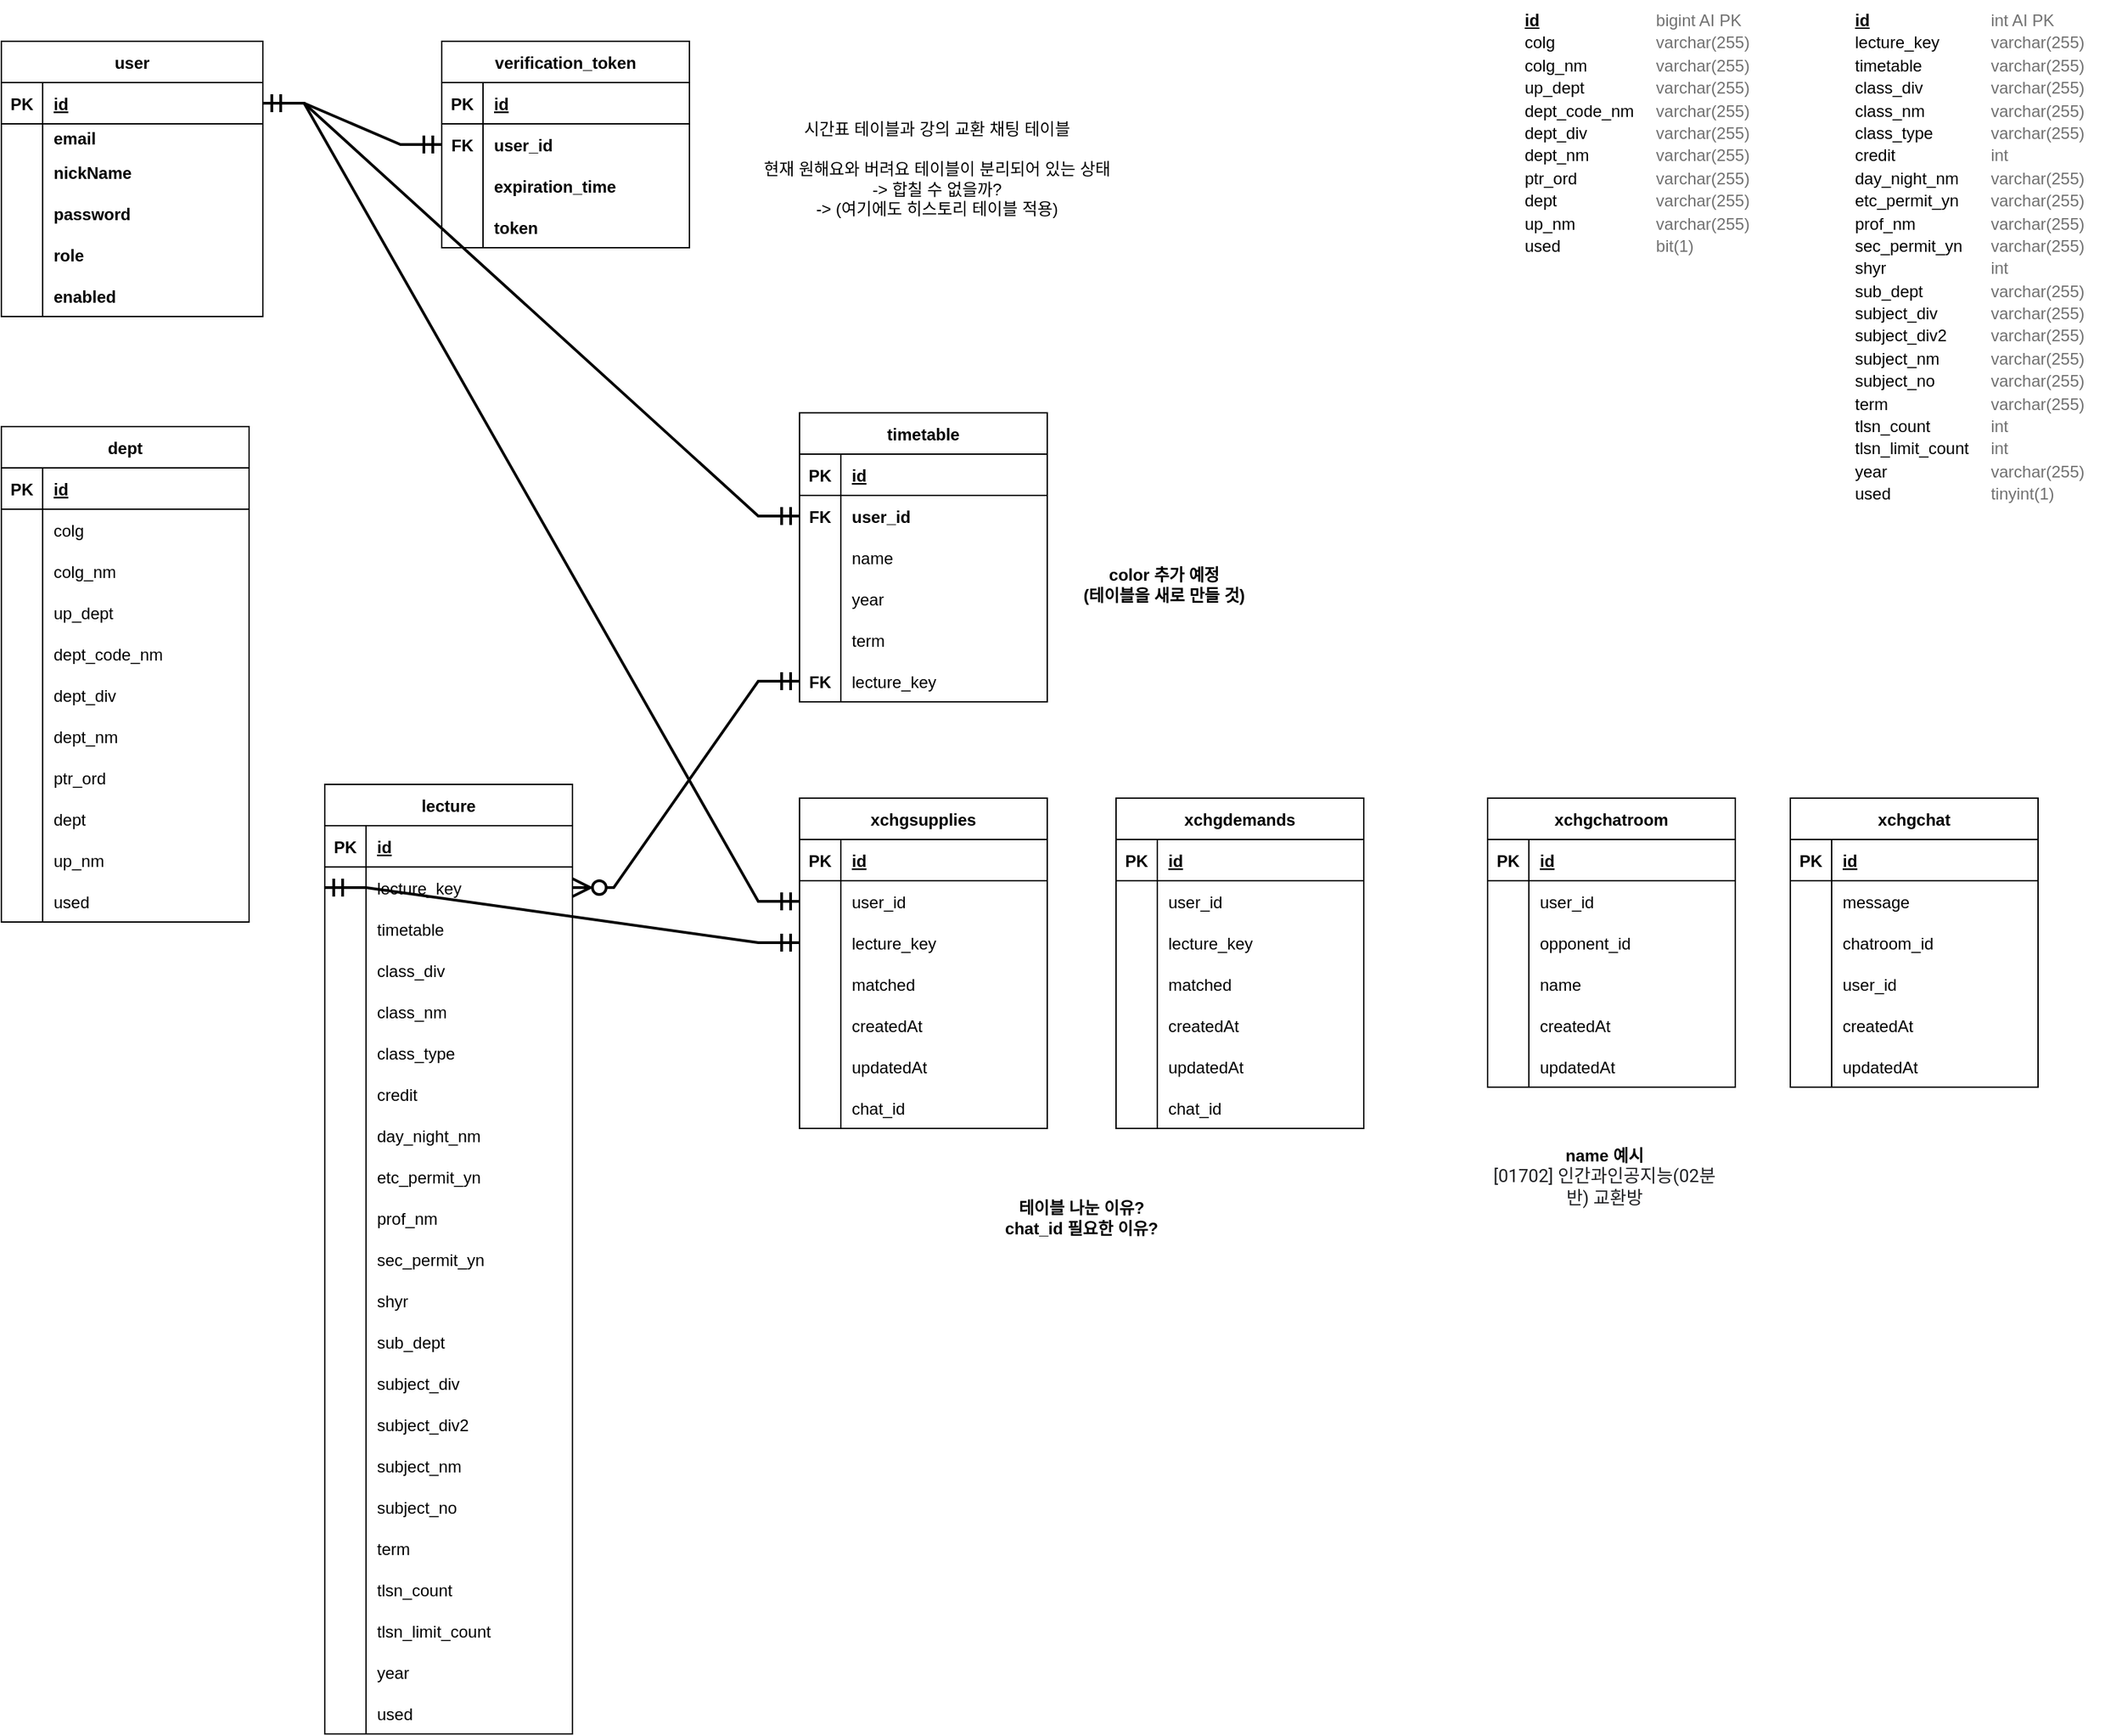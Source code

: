 <mxfile version="18.0.0" type="github">
  <diagram id="R2lEEEUBdFMjLlhIrx00" name="Page-1">
    <mxGraphModel dx="1422" dy="762" grid="1" gridSize="10" guides="1" tooltips="1" connect="1" arrows="1" fold="1" page="1" pageScale="1" pageWidth="850" pageHeight="1100" math="0" shadow="0" extFonts="Permanent Marker^https://fonts.googleapis.com/css?family=Permanent+Marker">
      <root>
        <mxCell id="0" />
        <mxCell id="1" parent="0" />
        <mxCell id="9zXpYR20JIMgWuP8A2rQ-1" value="user" style="shape=table;startSize=30;container=1;collapsible=1;childLayout=tableLayout;fixedRows=1;rowLines=0;fontStyle=1;align=center;resizeLast=1;" vertex="1" parent="1">
          <mxGeometry x="100" y="70" width="190" height="200" as="geometry" />
        </mxCell>
        <mxCell id="9zXpYR20JIMgWuP8A2rQ-2" value="" style="shape=tableRow;horizontal=0;startSize=0;swimlaneHead=0;swimlaneBody=0;fillColor=none;collapsible=0;dropTarget=0;points=[[0,0.5],[1,0.5]];portConstraint=eastwest;top=0;left=0;right=0;bottom=1;" vertex="1" parent="9zXpYR20JIMgWuP8A2rQ-1">
          <mxGeometry y="30" width="190" height="30" as="geometry" />
        </mxCell>
        <mxCell id="9zXpYR20JIMgWuP8A2rQ-3" value="PK" style="shape=partialRectangle;connectable=0;fillColor=none;top=0;left=0;bottom=0;right=0;fontStyle=1;overflow=hidden;" vertex="1" parent="9zXpYR20JIMgWuP8A2rQ-2">
          <mxGeometry width="30" height="30" as="geometry">
            <mxRectangle width="30" height="30" as="alternateBounds" />
          </mxGeometry>
        </mxCell>
        <mxCell id="9zXpYR20JIMgWuP8A2rQ-4" value="id" style="shape=partialRectangle;connectable=0;fillColor=none;top=0;left=0;bottom=0;right=0;align=left;spacingLeft=6;fontStyle=5;overflow=hidden;" vertex="1" parent="9zXpYR20JIMgWuP8A2rQ-2">
          <mxGeometry x="30" width="160" height="30" as="geometry">
            <mxRectangle width="160" height="30" as="alternateBounds" />
          </mxGeometry>
        </mxCell>
        <mxCell id="9zXpYR20JIMgWuP8A2rQ-5" value="" style="shape=tableRow;horizontal=0;startSize=0;swimlaneHead=0;swimlaneBody=0;fillColor=none;collapsible=0;dropTarget=0;points=[[0,0.5],[1,0.5]];portConstraint=eastwest;top=0;left=0;right=0;bottom=0;" vertex="1" parent="9zXpYR20JIMgWuP8A2rQ-1">
          <mxGeometry y="60" width="190" height="20" as="geometry" />
        </mxCell>
        <mxCell id="9zXpYR20JIMgWuP8A2rQ-6" value="" style="shape=partialRectangle;connectable=0;fillColor=none;top=0;left=0;bottom=0;right=0;editable=1;overflow=hidden;" vertex="1" parent="9zXpYR20JIMgWuP8A2rQ-5">
          <mxGeometry width="30" height="20" as="geometry">
            <mxRectangle width="30" height="20" as="alternateBounds" />
          </mxGeometry>
        </mxCell>
        <mxCell id="9zXpYR20JIMgWuP8A2rQ-7" value="email" style="shape=partialRectangle;connectable=0;fillColor=none;top=0;left=0;bottom=0;right=0;align=left;spacingLeft=6;overflow=hidden;fontStyle=1" vertex="1" parent="9zXpYR20JIMgWuP8A2rQ-5">
          <mxGeometry x="30" width="160" height="20" as="geometry">
            <mxRectangle width="160" height="20" as="alternateBounds" />
          </mxGeometry>
        </mxCell>
        <mxCell id="9zXpYR20JIMgWuP8A2rQ-8" value="" style="shape=tableRow;horizontal=0;startSize=0;swimlaneHead=0;swimlaneBody=0;fillColor=none;collapsible=0;dropTarget=0;points=[[0,0.5],[1,0.5]];portConstraint=eastwest;top=0;left=0;right=0;bottom=0;" vertex="1" parent="9zXpYR20JIMgWuP8A2rQ-1">
          <mxGeometry y="80" width="190" height="30" as="geometry" />
        </mxCell>
        <mxCell id="9zXpYR20JIMgWuP8A2rQ-9" value="" style="shape=partialRectangle;connectable=0;fillColor=none;top=0;left=0;bottom=0;right=0;editable=1;overflow=hidden;" vertex="1" parent="9zXpYR20JIMgWuP8A2rQ-8">
          <mxGeometry width="30" height="30" as="geometry">
            <mxRectangle width="30" height="30" as="alternateBounds" />
          </mxGeometry>
        </mxCell>
        <mxCell id="9zXpYR20JIMgWuP8A2rQ-10" value="nickName" style="shape=partialRectangle;connectable=0;fillColor=none;top=0;left=0;bottom=0;right=0;align=left;spacingLeft=6;overflow=hidden;fontStyle=1" vertex="1" parent="9zXpYR20JIMgWuP8A2rQ-8">
          <mxGeometry x="30" width="160" height="30" as="geometry">
            <mxRectangle width="160" height="30" as="alternateBounds" />
          </mxGeometry>
        </mxCell>
        <mxCell id="9zXpYR20JIMgWuP8A2rQ-11" value="" style="shape=tableRow;horizontal=0;startSize=0;swimlaneHead=0;swimlaneBody=0;fillColor=none;collapsible=0;dropTarget=0;points=[[0,0.5],[1,0.5]];portConstraint=eastwest;top=0;left=0;right=0;bottom=0;" vertex="1" parent="9zXpYR20JIMgWuP8A2rQ-1">
          <mxGeometry y="110" width="190" height="30" as="geometry" />
        </mxCell>
        <mxCell id="9zXpYR20JIMgWuP8A2rQ-12" value="" style="shape=partialRectangle;connectable=0;fillColor=none;top=0;left=0;bottom=0;right=0;editable=1;overflow=hidden;" vertex="1" parent="9zXpYR20JIMgWuP8A2rQ-11">
          <mxGeometry width="30" height="30" as="geometry">
            <mxRectangle width="30" height="30" as="alternateBounds" />
          </mxGeometry>
        </mxCell>
        <mxCell id="9zXpYR20JIMgWuP8A2rQ-13" value="password" style="shape=partialRectangle;connectable=0;fillColor=none;top=0;left=0;bottom=0;right=0;align=left;spacingLeft=6;overflow=hidden;fontStyle=1" vertex="1" parent="9zXpYR20JIMgWuP8A2rQ-11">
          <mxGeometry x="30" width="160" height="30" as="geometry">
            <mxRectangle width="160" height="30" as="alternateBounds" />
          </mxGeometry>
        </mxCell>
        <mxCell id="9zXpYR20JIMgWuP8A2rQ-27" value="" style="shape=tableRow;horizontal=0;startSize=0;swimlaneHead=0;swimlaneBody=0;fillColor=none;collapsible=0;dropTarget=0;points=[[0,0.5],[1,0.5]];portConstraint=eastwest;top=0;left=0;right=0;bottom=0;" vertex="1" parent="9zXpYR20JIMgWuP8A2rQ-1">
          <mxGeometry y="140" width="190" height="30" as="geometry" />
        </mxCell>
        <mxCell id="9zXpYR20JIMgWuP8A2rQ-28" value="" style="shape=partialRectangle;connectable=0;fillColor=none;top=0;left=0;bottom=0;right=0;editable=1;overflow=hidden;" vertex="1" parent="9zXpYR20JIMgWuP8A2rQ-27">
          <mxGeometry width="30" height="30" as="geometry">
            <mxRectangle width="30" height="30" as="alternateBounds" />
          </mxGeometry>
        </mxCell>
        <mxCell id="9zXpYR20JIMgWuP8A2rQ-29" value="role" style="shape=partialRectangle;connectable=0;fillColor=none;top=0;left=0;bottom=0;right=0;align=left;spacingLeft=6;overflow=hidden;fontStyle=1" vertex="1" parent="9zXpYR20JIMgWuP8A2rQ-27">
          <mxGeometry x="30" width="160" height="30" as="geometry">
            <mxRectangle width="160" height="30" as="alternateBounds" />
          </mxGeometry>
        </mxCell>
        <mxCell id="9zXpYR20JIMgWuP8A2rQ-30" value="" style="shape=tableRow;horizontal=0;startSize=0;swimlaneHead=0;swimlaneBody=0;fillColor=none;collapsible=0;dropTarget=0;points=[[0,0.5],[1,0.5]];portConstraint=eastwest;top=0;left=0;right=0;bottom=0;" vertex="1" parent="9zXpYR20JIMgWuP8A2rQ-1">
          <mxGeometry y="170" width="190" height="30" as="geometry" />
        </mxCell>
        <mxCell id="9zXpYR20JIMgWuP8A2rQ-31" value="" style="shape=partialRectangle;connectable=0;fillColor=none;top=0;left=0;bottom=0;right=0;editable=1;overflow=hidden;" vertex="1" parent="9zXpYR20JIMgWuP8A2rQ-30">
          <mxGeometry width="30" height="30" as="geometry">
            <mxRectangle width="30" height="30" as="alternateBounds" />
          </mxGeometry>
        </mxCell>
        <mxCell id="9zXpYR20JIMgWuP8A2rQ-32" value="enabled" style="shape=partialRectangle;connectable=0;fillColor=none;top=0;left=0;bottom=0;right=0;align=left;spacingLeft=6;overflow=hidden;fontStyle=1" vertex="1" parent="9zXpYR20JIMgWuP8A2rQ-30">
          <mxGeometry x="30" width="160" height="30" as="geometry">
            <mxRectangle width="160" height="30" as="alternateBounds" />
          </mxGeometry>
        </mxCell>
        <mxCell id="9zXpYR20JIMgWuP8A2rQ-14" value="verification_token" style="shape=table;startSize=30;container=1;collapsible=1;childLayout=tableLayout;fixedRows=1;rowLines=0;fontStyle=1;align=center;resizeLast=1;" vertex="1" parent="1">
          <mxGeometry x="420" y="70" width="180" height="150" as="geometry" />
        </mxCell>
        <mxCell id="9zXpYR20JIMgWuP8A2rQ-15" value="" style="shape=tableRow;horizontal=0;startSize=0;swimlaneHead=0;swimlaneBody=0;fillColor=none;collapsible=0;dropTarget=0;points=[[0,0.5],[1,0.5]];portConstraint=eastwest;top=0;left=0;right=0;bottom=1;" vertex="1" parent="9zXpYR20JIMgWuP8A2rQ-14">
          <mxGeometry y="30" width="180" height="30" as="geometry" />
        </mxCell>
        <mxCell id="9zXpYR20JIMgWuP8A2rQ-16" value="PK" style="shape=partialRectangle;connectable=0;fillColor=none;top=0;left=0;bottom=0;right=0;fontStyle=1;overflow=hidden;" vertex="1" parent="9zXpYR20JIMgWuP8A2rQ-15">
          <mxGeometry width="30" height="30" as="geometry">
            <mxRectangle width="30" height="30" as="alternateBounds" />
          </mxGeometry>
        </mxCell>
        <mxCell id="9zXpYR20JIMgWuP8A2rQ-17" value="id" style="shape=partialRectangle;connectable=0;fillColor=none;top=0;left=0;bottom=0;right=0;align=left;spacingLeft=6;fontStyle=5;overflow=hidden;" vertex="1" parent="9zXpYR20JIMgWuP8A2rQ-15">
          <mxGeometry x="30" width="150" height="30" as="geometry">
            <mxRectangle width="150" height="30" as="alternateBounds" />
          </mxGeometry>
        </mxCell>
        <mxCell id="9zXpYR20JIMgWuP8A2rQ-18" value="" style="shape=tableRow;horizontal=0;startSize=0;swimlaneHead=0;swimlaneBody=0;fillColor=none;collapsible=0;dropTarget=0;points=[[0,0.5],[1,0.5]];portConstraint=eastwest;top=0;left=0;right=0;bottom=0;" vertex="1" parent="9zXpYR20JIMgWuP8A2rQ-14">
          <mxGeometry y="60" width="180" height="30" as="geometry" />
        </mxCell>
        <mxCell id="9zXpYR20JIMgWuP8A2rQ-19" value="FK" style="shape=partialRectangle;connectable=0;fillColor=none;top=0;left=0;bottom=0;right=0;editable=1;overflow=hidden;fontStyle=1" vertex="1" parent="9zXpYR20JIMgWuP8A2rQ-18">
          <mxGeometry width="30" height="30" as="geometry">
            <mxRectangle width="30" height="30" as="alternateBounds" />
          </mxGeometry>
        </mxCell>
        <mxCell id="9zXpYR20JIMgWuP8A2rQ-20" value="user_id" style="shape=partialRectangle;connectable=0;fillColor=none;top=0;left=0;bottom=0;right=0;align=left;spacingLeft=6;overflow=hidden;fontStyle=1" vertex="1" parent="9zXpYR20JIMgWuP8A2rQ-18">
          <mxGeometry x="30" width="150" height="30" as="geometry">
            <mxRectangle width="150" height="30" as="alternateBounds" />
          </mxGeometry>
        </mxCell>
        <mxCell id="9zXpYR20JIMgWuP8A2rQ-21" value="" style="shape=tableRow;horizontal=0;startSize=0;swimlaneHead=0;swimlaneBody=0;fillColor=none;collapsible=0;dropTarget=0;points=[[0,0.5],[1,0.5]];portConstraint=eastwest;top=0;left=0;right=0;bottom=0;" vertex="1" parent="9zXpYR20JIMgWuP8A2rQ-14">
          <mxGeometry y="90" width="180" height="30" as="geometry" />
        </mxCell>
        <mxCell id="9zXpYR20JIMgWuP8A2rQ-22" value="" style="shape=partialRectangle;connectable=0;fillColor=none;top=0;left=0;bottom=0;right=0;editable=1;overflow=hidden;" vertex="1" parent="9zXpYR20JIMgWuP8A2rQ-21">
          <mxGeometry width="30" height="30" as="geometry">
            <mxRectangle width="30" height="30" as="alternateBounds" />
          </mxGeometry>
        </mxCell>
        <mxCell id="9zXpYR20JIMgWuP8A2rQ-23" value="expiration_time" style="shape=partialRectangle;connectable=0;fillColor=none;top=0;left=0;bottom=0;right=0;align=left;spacingLeft=6;overflow=hidden;fontStyle=1" vertex="1" parent="9zXpYR20JIMgWuP8A2rQ-21">
          <mxGeometry x="30" width="150" height="30" as="geometry">
            <mxRectangle width="150" height="30" as="alternateBounds" />
          </mxGeometry>
        </mxCell>
        <mxCell id="9zXpYR20JIMgWuP8A2rQ-24" value="" style="shape=tableRow;horizontal=0;startSize=0;swimlaneHead=0;swimlaneBody=0;fillColor=none;collapsible=0;dropTarget=0;points=[[0,0.5],[1,0.5]];portConstraint=eastwest;top=0;left=0;right=0;bottom=0;" vertex="1" parent="9zXpYR20JIMgWuP8A2rQ-14">
          <mxGeometry y="120" width="180" height="30" as="geometry" />
        </mxCell>
        <mxCell id="9zXpYR20JIMgWuP8A2rQ-25" value="" style="shape=partialRectangle;connectable=0;fillColor=none;top=0;left=0;bottom=0;right=0;editable=1;overflow=hidden;" vertex="1" parent="9zXpYR20JIMgWuP8A2rQ-24">
          <mxGeometry width="30" height="30" as="geometry">
            <mxRectangle width="30" height="30" as="alternateBounds" />
          </mxGeometry>
        </mxCell>
        <mxCell id="9zXpYR20JIMgWuP8A2rQ-26" value="token" style="shape=partialRectangle;connectable=0;fillColor=none;top=0;left=0;bottom=0;right=0;align=left;spacingLeft=6;overflow=hidden;fontStyle=1" vertex="1" parent="9zXpYR20JIMgWuP8A2rQ-24">
          <mxGeometry x="30" width="150" height="30" as="geometry">
            <mxRectangle width="150" height="30" as="alternateBounds" />
          </mxGeometry>
        </mxCell>
        <mxCell id="9zXpYR20JIMgWuP8A2rQ-36" value="" style="edgeStyle=entityRelationEdgeStyle;fontSize=12;html=1;endArrow=ERmandOne;rounded=0;entryX=0;entryY=0.5;entryDx=0;entryDy=0;exitX=1;exitY=0.5;exitDx=0;exitDy=0;endSize=10;startSize=10;fontStyle=0;strokeWidth=2;startArrow=ERmandOne;startFill=0;" edge="1" parent="1" source="9zXpYR20JIMgWuP8A2rQ-2" target="9zXpYR20JIMgWuP8A2rQ-18">
          <mxGeometry width="100" height="100" relative="1" as="geometry">
            <mxPoint x="305" y="270" as="sourcePoint" />
            <mxPoint x="405" y="170" as="targetPoint" />
          </mxGeometry>
        </mxCell>
        <mxCell id="9zXpYR20JIMgWuP8A2rQ-37" value="&lt;b&gt;&lt;/b&gt;&lt;table style=&quot;border-left-style: none; border-top-style: none; border-right-style: none; border-bottom-style: none; border-collapse: collapse;&quot;&gt;&lt;tbody&gt;&lt;tr&gt;&lt;td style=&quot;border-left-style: none; border-top-style: none; border-right-style: none; border-bottom-style: none; padding-left: 15px;&quot;&gt;&lt;b&gt;&lt;u&gt;id&lt;/u&gt;&lt;/b&gt;&lt;/td&gt;&lt;td style=&quot;border-left-style: none; border-top-style: none; border-right-style: none; border-bottom-style: none; padding-left: 15px;&quot;&gt;&lt;font color=&quot;#717171&quot;&gt;bigint AI PK&lt;/font&gt;&lt;/td&gt;&lt;/tr&gt;&lt;tr&gt;&lt;td style=&quot;border-left-style: none; border-top-style: none; border-right-style: none; border-bottom-style: none; padding-left: 15px;&quot;&gt;colg&lt;/td&gt;&lt;td style=&quot;border-left-style: none; border-top-style: none; border-right-style: none; border-bottom-style: none; padding-left: 15px;&quot;&gt;&lt;font color=&quot;#717171&quot;&gt;varchar(255)&lt;/font&gt;&lt;/td&gt;&lt;/tr&gt;&lt;tr&gt;&lt;td style=&quot;border-left-style: none; border-top-style: none; border-right-style: none; border-bottom-style: none; padding-left: 15px;&quot;&gt;colg_nm&lt;/td&gt;&lt;td style=&quot;border-left-style: none; border-top-style: none; border-right-style: none; border-bottom-style: none; padding-left: 15px;&quot;&gt;&lt;font color=&quot;#717171&quot;&gt;varchar(255)&lt;/font&gt;&lt;/td&gt;&lt;/tr&gt;&lt;tr&gt;&lt;td style=&quot;border-left-style: none; border-top-style: none; border-right-style: none; border-bottom-style: none; padding-left: 15px;&quot;&gt;up_dept&lt;/td&gt;&lt;td style=&quot;border-left-style: none; border-top-style: none; border-right-style: none; border-bottom-style: none; padding-left: 15px;&quot;&gt;&lt;font color=&quot;#717171&quot;&gt;varchar(255)&lt;/font&gt;&lt;/td&gt;&lt;/tr&gt;&lt;tr&gt;&lt;td style=&quot;border-left-style: none; border-top-style: none; border-right-style: none; border-bottom-style: none; padding-left: 15px;&quot;&gt;dept_code_nm&lt;/td&gt;&lt;td style=&quot;border-left-style: none; border-top-style: none; border-right-style: none; border-bottom-style: none; padding-left: 15px;&quot;&gt;&lt;font color=&quot;#717171&quot;&gt;varchar(255)&lt;/font&gt;&lt;/td&gt;&lt;/tr&gt;&lt;tr&gt;&lt;td style=&quot;border-left-style: none; border-top-style: none; border-right-style: none; border-bottom-style: none; padding-left: 15px;&quot;&gt;dept_div&lt;/td&gt;&lt;td style=&quot;border-left-style: none; border-top-style: none; border-right-style: none; border-bottom-style: none; padding-left: 15px;&quot;&gt;&lt;font color=&quot;#717171&quot;&gt;varchar(255)&lt;/font&gt;&lt;/td&gt;&lt;/tr&gt;&lt;tr&gt;&lt;td style=&quot;border-left-style: none; border-top-style: none; border-right-style: none; border-bottom-style: none; padding-left: 15px;&quot;&gt;dept_nm&lt;/td&gt;&lt;td style=&quot;border-left-style: none; border-top-style: none; border-right-style: none; border-bottom-style: none; padding-left: 15px;&quot;&gt;&lt;font color=&quot;#717171&quot;&gt;varchar(255)&lt;/font&gt;&lt;/td&gt;&lt;/tr&gt;&lt;tr&gt;&lt;td style=&quot;border-left-style: none; border-top-style: none; border-right-style: none; border-bottom-style: none; padding-left: 15px;&quot;&gt;ptr_ord&lt;/td&gt;&lt;td style=&quot;border-left-style: none; border-top-style: none; border-right-style: none; border-bottom-style: none; padding-left: 15px;&quot;&gt;&lt;font color=&quot;#717171&quot;&gt;varchar(255)&lt;/font&gt;&lt;/td&gt;&lt;/tr&gt;&lt;tr&gt;&lt;td style=&quot;border-left-style: none; border-top-style: none; border-right-style: none; border-bottom-style: none; padding-left: 15px;&quot;&gt;dept&lt;/td&gt;&lt;td style=&quot;border-left-style: none; border-top-style: none; border-right-style: none; border-bottom-style: none; padding-left: 15px;&quot;&gt;&lt;font color=&quot;#717171&quot;&gt;varchar(255)&lt;/font&gt;&lt;/td&gt;&lt;/tr&gt;&lt;tr&gt;&lt;td style=&quot;border-left-style: none; border-top-style: none; border-right-style: none; border-bottom-style: none; padding-left: 15px;&quot;&gt;up_nm&lt;/td&gt;&lt;td style=&quot;border-left-style: none; border-top-style: none; border-right-style: none; border-bottom-style: none; padding-left: 15px;&quot;&gt;&lt;font color=&quot;#717171&quot;&gt;varchar(255)&lt;/font&gt;&lt;/td&gt;&lt;/tr&gt;&lt;tr&gt;&lt;td style=&quot;border-left-style: none; border-top-style: none; border-right-style: none; border-bottom-style: none; padding-left: 15px;&quot;&gt;used&lt;/td&gt;&lt;td style=&quot;border-left-style: none; border-top-style: none; border-right-style: none; border-bottom-style: none; padding-left: 15px;&quot;&gt;&lt;font color=&quot;#717171&quot;&gt;bit(1)&lt;/font&gt;&lt;/td&gt;&lt;/tr&gt;&lt;/tbody&gt;&lt;/table&gt;" style="text;whiteSpace=wrap;html=1;" vertex="1" parent="1">
          <mxGeometry x="1190" y="40" width="195" height="200" as="geometry" />
        </mxCell>
        <mxCell id="9zXpYR20JIMgWuP8A2rQ-38" value="&lt;table style=&quot;border-left-style: none; border-top-style: none; border-right-style: none; border-bottom-style: none; border-collapse: collapse;&quot;&gt;&lt;tbody&gt;&lt;tr&gt;&lt;td style=&quot;border-left-style: none; border-top-style: none; border-right-style: none; border-bottom-style: none; padding-left: 15px;&quot;&gt;&lt;b&gt;&lt;u&gt;id&lt;/u&gt;&lt;/b&gt;&lt;/td&gt;&lt;td style=&quot;border-left-style: none; border-top-style: none; border-right-style: none; border-bottom-style: none; padding-left: 15px;&quot;&gt;&lt;font color=&quot;#717171&quot;&gt;int AI PK&lt;/font&gt;&lt;/td&gt;&lt;/tr&gt;&lt;tr&gt;&lt;td style=&quot;border-left-style: none; border-top-style: none; border-right-style: none; border-bottom-style: none; padding-left: 15px;&quot;&gt;lecture_key&lt;/td&gt;&lt;td style=&quot;border-left-style: none; border-top-style: none; border-right-style: none; border-bottom-style: none; padding-left: 15px;&quot;&gt;&lt;font color=&quot;#717171&quot;&gt;varchar(255)&lt;/font&gt;&lt;/td&gt;&lt;/tr&gt;&lt;tr&gt;&lt;td style=&quot;border-left-style: none; border-top-style: none; border-right-style: none; border-bottom-style: none; padding-left: 15px;&quot;&gt;timetable&lt;/td&gt;&lt;td style=&quot;border-left-style: none; border-top-style: none; border-right-style: none; border-bottom-style: none; padding-left: 15px;&quot;&gt;&lt;font color=&quot;#717171&quot;&gt;varchar(255)&lt;/font&gt;&lt;/td&gt;&lt;/tr&gt;&lt;tr&gt;&lt;td style=&quot;border-left-style: none; border-top-style: none; border-right-style: none; border-bottom-style: none; padding-left: 15px;&quot;&gt;class_div&lt;/td&gt;&lt;td style=&quot;border-left-style: none; border-top-style: none; border-right-style: none; border-bottom-style: none; padding-left: 15px;&quot;&gt;&lt;font color=&quot;#717171&quot;&gt;varchar(255)&lt;/font&gt;&lt;/td&gt;&lt;/tr&gt;&lt;tr&gt;&lt;td style=&quot;border-left-style: none; border-top-style: none; border-right-style: none; border-bottom-style: none; padding-left: 15px;&quot;&gt;class_nm&lt;/td&gt;&lt;td style=&quot;border-left-style: none; border-top-style: none; border-right-style: none; border-bottom-style: none; padding-left: 15px;&quot;&gt;&lt;font color=&quot;#717171&quot;&gt;varchar(255)&lt;/font&gt;&lt;/td&gt;&lt;/tr&gt;&lt;tr&gt;&lt;td style=&quot;border-left-style: none; border-top-style: none; border-right-style: none; border-bottom-style: none; padding-left: 15px;&quot;&gt;class_type&lt;/td&gt;&lt;td style=&quot;border-left-style: none; border-top-style: none; border-right-style: none; border-bottom-style: none; padding-left: 15px;&quot;&gt;&lt;font color=&quot;#717171&quot;&gt;varchar(255)&lt;/font&gt;&lt;/td&gt;&lt;/tr&gt;&lt;tr&gt;&lt;td style=&quot;border-left-style: none; border-top-style: none; border-right-style: none; border-bottom-style: none; padding-left: 15px;&quot;&gt;credit&lt;/td&gt;&lt;td style=&quot;border-left-style: none; border-top-style: none; border-right-style: none; border-bottom-style: none; padding-left: 15px;&quot;&gt;&lt;font color=&quot;#717171&quot;&gt;int&lt;/font&gt;&lt;/td&gt;&lt;/tr&gt;&lt;tr&gt;&lt;td style=&quot;border-left-style: none; border-top-style: none; border-right-style: none; border-bottom-style: none; padding-left: 15px;&quot;&gt;day_night_nm&lt;/td&gt;&lt;td style=&quot;border-left-style: none; border-top-style: none; border-right-style: none; border-bottom-style: none; padding-left: 15px;&quot;&gt;&lt;font color=&quot;#717171&quot;&gt;varchar(255)&lt;/font&gt;&lt;/td&gt;&lt;/tr&gt;&lt;tr&gt;&lt;td style=&quot;border-left-style: none; border-top-style: none; border-right-style: none; border-bottom-style: none; padding-left: 15px;&quot;&gt;etc_permit_yn&lt;/td&gt;&lt;td style=&quot;border-left-style: none; border-top-style: none; border-right-style: none; border-bottom-style: none; padding-left: 15px;&quot;&gt;&lt;font color=&quot;#717171&quot;&gt;varchar(255)&lt;/font&gt;&lt;/td&gt;&lt;/tr&gt;&lt;tr&gt;&lt;td style=&quot;border-left-style: none; border-top-style: none; border-right-style: none; border-bottom-style: none; padding-left: 15px;&quot;&gt;prof_nm&lt;/td&gt;&lt;td style=&quot;border-left-style: none; border-top-style: none; border-right-style: none; border-bottom-style: none; padding-left: 15px;&quot;&gt;&lt;font color=&quot;#717171&quot;&gt;varchar(255)&lt;/font&gt;&lt;/td&gt;&lt;/tr&gt;&lt;tr&gt;&lt;td style=&quot;border-left-style: none; border-top-style: none; border-right-style: none; border-bottom-style: none; padding-left: 15px;&quot;&gt;sec_permit_yn&lt;/td&gt;&lt;td style=&quot;border-left-style: none; border-top-style: none; border-right-style: none; border-bottom-style: none; padding-left: 15px;&quot;&gt;&lt;font color=&quot;#717171&quot;&gt;varchar(255)&lt;/font&gt;&lt;/td&gt;&lt;/tr&gt;&lt;tr&gt;&lt;td style=&quot;border-left-style: none; border-top-style: none; border-right-style: none; border-bottom-style: none; padding-left: 15px;&quot;&gt;shyr&lt;/td&gt;&lt;td style=&quot;border-left-style: none; border-top-style: none; border-right-style: none; border-bottom-style: none; padding-left: 15px;&quot;&gt;&lt;font color=&quot;#717171&quot;&gt;int&lt;/font&gt;&lt;/td&gt;&lt;/tr&gt;&lt;tr&gt;&lt;td style=&quot;border-left-style: none; border-top-style: none; border-right-style: none; border-bottom-style: none; padding-left: 15px;&quot;&gt;sub_dept&lt;/td&gt;&lt;td style=&quot;border-left-style: none; border-top-style: none; border-right-style: none; border-bottom-style: none; padding-left: 15px;&quot;&gt;&lt;font color=&quot;#717171&quot;&gt;varchar(255)&lt;/font&gt;&lt;/td&gt;&lt;/tr&gt;&lt;tr&gt;&lt;td style=&quot;border-left-style: none; border-top-style: none; border-right-style: none; border-bottom-style: none; padding-left: 15px;&quot;&gt;subject_div&lt;/td&gt;&lt;td style=&quot;border-left-style: none; border-top-style: none; border-right-style: none; border-bottom-style: none; padding-left: 15px;&quot;&gt;&lt;font color=&quot;#717171&quot;&gt;varchar(255)&lt;/font&gt;&lt;/td&gt;&lt;/tr&gt;&lt;tr&gt;&lt;td style=&quot;border-left-style: none; border-top-style: none; border-right-style: none; border-bottom-style: none; padding-left: 15px;&quot;&gt;subject_div2&lt;/td&gt;&lt;td style=&quot;border-left-style: none; border-top-style: none; border-right-style: none; border-bottom-style: none; padding-left: 15px;&quot;&gt;&lt;font color=&quot;#717171&quot;&gt;varchar(255)&lt;/font&gt;&lt;/td&gt;&lt;/tr&gt;&lt;tr&gt;&lt;td style=&quot;border-left-style: none; border-top-style: none; border-right-style: none; border-bottom-style: none; padding-left: 15px;&quot;&gt;subject_nm&lt;/td&gt;&lt;td style=&quot;border-left-style: none; border-top-style: none; border-right-style: none; border-bottom-style: none; padding-left: 15px;&quot;&gt;&lt;font color=&quot;#717171&quot;&gt;varchar(255)&lt;/font&gt;&lt;/td&gt;&lt;/tr&gt;&lt;tr&gt;&lt;td style=&quot;border-left-style: none; border-top-style: none; border-right-style: none; border-bottom-style: none; padding-left: 15px;&quot;&gt;subject_no&lt;/td&gt;&lt;td style=&quot;border-left-style: none; border-top-style: none; border-right-style: none; border-bottom-style: none; padding-left: 15px;&quot;&gt;&lt;font color=&quot;#717171&quot;&gt;varchar(255)&lt;/font&gt;&lt;/td&gt;&lt;/tr&gt;&lt;tr&gt;&lt;td style=&quot;border-left-style: none; border-top-style: none; border-right-style: none; border-bottom-style: none; padding-left: 15px;&quot;&gt;term&lt;/td&gt;&lt;td style=&quot;border-left-style: none; border-top-style: none; border-right-style: none; border-bottom-style: none; padding-left: 15px;&quot;&gt;&lt;font color=&quot;#717171&quot;&gt;varchar(255)&lt;/font&gt;&lt;/td&gt;&lt;/tr&gt;&lt;tr&gt;&lt;td style=&quot;border-left-style: none; border-top-style: none; border-right-style: none; border-bottom-style: none; padding-left: 15px;&quot;&gt;tlsn_count&lt;/td&gt;&lt;td style=&quot;border-left-style: none; border-top-style: none; border-right-style: none; border-bottom-style: none; padding-left: 15px;&quot;&gt;&lt;font color=&quot;#717171&quot;&gt;int&lt;/font&gt;&lt;/td&gt;&lt;/tr&gt;&lt;tr&gt;&lt;td style=&quot;border-left-style: none; border-top-style: none; border-right-style: none; border-bottom-style: none; padding-left: 15px;&quot;&gt;tlsn_limit_count&lt;/td&gt;&lt;td style=&quot;border-left-style: none; border-top-style: none; border-right-style: none; border-bottom-style: none; padding-left: 15px;&quot;&gt;&lt;font color=&quot;#717171&quot;&gt;int&lt;/font&gt;&lt;/td&gt;&lt;/tr&gt;&lt;tr&gt;&lt;td style=&quot;border-left-style: none; border-top-style: none; border-right-style: none; border-bottom-style: none; padding-left: 15px;&quot;&gt;year&lt;/td&gt;&lt;td style=&quot;border-left-style: none; border-top-style: none; border-right-style: none; border-bottom-style: none; padding-left: 15px;&quot;&gt;&lt;font color=&quot;#717171&quot;&gt;varchar(255)&lt;/font&gt;&lt;/td&gt;&lt;/tr&gt;&lt;tr&gt;&lt;td style=&quot;border-left-style: none; border-top-style: none; border-right-style: none; border-bottom-style: none; padding-left: 15px;&quot;&gt;used&lt;/td&gt;&lt;td style=&quot;border-left-style: none; border-top-style: none; border-right-style: none; border-bottom-style: none; padding-left: 15px;&quot;&gt;&lt;font color=&quot;#717171&quot;&gt;tinyint(1)&lt;/font&gt;&lt;/td&gt;&lt;/tr&gt;&lt;/tbody&gt;&lt;/table&gt;" style="text;whiteSpace=wrap;html=1;" vertex="1" parent="1">
          <mxGeometry x="1430" y="40" width="210" height="370" as="geometry" />
        </mxCell>
        <mxCell id="9zXpYR20JIMgWuP8A2rQ-40" value="dept" style="shape=table;startSize=30;container=1;collapsible=1;childLayout=tableLayout;fixedRows=1;rowLines=0;fontStyle=1;align=center;resizeLast=1;" vertex="1" parent="1">
          <mxGeometry x="100" y="350" width="180" height="360" as="geometry" />
        </mxCell>
        <mxCell id="9zXpYR20JIMgWuP8A2rQ-41" value="" style="shape=tableRow;horizontal=0;startSize=0;swimlaneHead=0;swimlaneBody=0;fillColor=none;collapsible=0;dropTarget=0;points=[[0,0.5],[1,0.5]];portConstraint=eastwest;top=0;left=0;right=0;bottom=1;" vertex="1" parent="9zXpYR20JIMgWuP8A2rQ-40">
          <mxGeometry y="30" width="180" height="30" as="geometry" />
        </mxCell>
        <mxCell id="9zXpYR20JIMgWuP8A2rQ-42" value="PK" style="shape=partialRectangle;connectable=0;fillColor=none;top=0;left=0;bottom=0;right=0;fontStyle=1;overflow=hidden;" vertex="1" parent="9zXpYR20JIMgWuP8A2rQ-41">
          <mxGeometry width="30" height="30" as="geometry">
            <mxRectangle width="30" height="30" as="alternateBounds" />
          </mxGeometry>
        </mxCell>
        <mxCell id="9zXpYR20JIMgWuP8A2rQ-43" value="id" style="shape=partialRectangle;connectable=0;fillColor=none;top=0;left=0;bottom=0;right=0;align=left;spacingLeft=6;fontStyle=5;overflow=hidden;" vertex="1" parent="9zXpYR20JIMgWuP8A2rQ-41">
          <mxGeometry x="30" width="150" height="30" as="geometry">
            <mxRectangle width="150" height="30" as="alternateBounds" />
          </mxGeometry>
        </mxCell>
        <mxCell id="9zXpYR20JIMgWuP8A2rQ-44" value="" style="shape=tableRow;horizontal=0;startSize=0;swimlaneHead=0;swimlaneBody=0;fillColor=none;collapsible=0;dropTarget=0;points=[[0,0.5],[1,0.5]];portConstraint=eastwest;top=0;left=0;right=0;bottom=0;" vertex="1" parent="9zXpYR20JIMgWuP8A2rQ-40">
          <mxGeometry y="60" width="180" height="30" as="geometry" />
        </mxCell>
        <mxCell id="9zXpYR20JIMgWuP8A2rQ-45" value="" style="shape=partialRectangle;connectable=0;fillColor=none;top=0;left=0;bottom=0;right=0;editable=1;overflow=hidden;" vertex="1" parent="9zXpYR20JIMgWuP8A2rQ-44">
          <mxGeometry width="30" height="30" as="geometry">
            <mxRectangle width="30" height="30" as="alternateBounds" />
          </mxGeometry>
        </mxCell>
        <mxCell id="9zXpYR20JIMgWuP8A2rQ-46" value="colg" style="shape=partialRectangle;connectable=0;fillColor=none;top=0;left=0;bottom=0;right=0;align=left;spacingLeft=6;overflow=hidden;" vertex="1" parent="9zXpYR20JIMgWuP8A2rQ-44">
          <mxGeometry x="30" width="150" height="30" as="geometry">
            <mxRectangle width="150" height="30" as="alternateBounds" />
          </mxGeometry>
        </mxCell>
        <mxCell id="9zXpYR20JIMgWuP8A2rQ-47" value="" style="shape=tableRow;horizontal=0;startSize=0;swimlaneHead=0;swimlaneBody=0;fillColor=none;collapsible=0;dropTarget=0;points=[[0,0.5],[1,0.5]];portConstraint=eastwest;top=0;left=0;right=0;bottom=0;" vertex="1" parent="9zXpYR20JIMgWuP8A2rQ-40">
          <mxGeometry y="90" width="180" height="30" as="geometry" />
        </mxCell>
        <mxCell id="9zXpYR20JIMgWuP8A2rQ-48" value="" style="shape=partialRectangle;connectable=0;fillColor=none;top=0;left=0;bottom=0;right=0;editable=1;overflow=hidden;" vertex="1" parent="9zXpYR20JIMgWuP8A2rQ-47">
          <mxGeometry width="30" height="30" as="geometry">
            <mxRectangle width="30" height="30" as="alternateBounds" />
          </mxGeometry>
        </mxCell>
        <mxCell id="9zXpYR20JIMgWuP8A2rQ-49" value="colg_nm" style="shape=partialRectangle;connectable=0;fillColor=none;top=0;left=0;bottom=0;right=0;align=left;spacingLeft=6;overflow=hidden;" vertex="1" parent="9zXpYR20JIMgWuP8A2rQ-47">
          <mxGeometry x="30" width="150" height="30" as="geometry">
            <mxRectangle width="150" height="30" as="alternateBounds" />
          </mxGeometry>
        </mxCell>
        <mxCell id="9zXpYR20JIMgWuP8A2rQ-50" value="" style="shape=tableRow;horizontal=0;startSize=0;swimlaneHead=0;swimlaneBody=0;fillColor=none;collapsible=0;dropTarget=0;points=[[0,0.5],[1,0.5]];portConstraint=eastwest;top=0;left=0;right=0;bottom=0;" vertex="1" parent="9zXpYR20JIMgWuP8A2rQ-40">
          <mxGeometry y="120" width="180" height="30" as="geometry" />
        </mxCell>
        <mxCell id="9zXpYR20JIMgWuP8A2rQ-51" value="" style="shape=partialRectangle;connectable=0;fillColor=none;top=0;left=0;bottom=0;right=0;editable=1;overflow=hidden;" vertex="1" parent="9zXpYR20JIMgWuP8A2rQ-50">
          <mxGeometry width="30" height="30" as="geometry">
            <mxRectangle width="30" height="30" as="alternateBounds" />
          </mxGeometry>
        </mxCell>
        <mxCell id="9zXpYR20JIMgWuP8A2rQ-52" value="up_dept" style="shape=partialRectangle;connectable=0;fillColor=none;top=0;left=0;bottom=0;right=0;align=left;spacingLeft=6;overflow=hidden;" vertex="1" parent="9zXpYR20JIMgWuP8A2rQ-50">
          <mxGeometry x="30" width="150" height="30" as="geometry">
            <mxRectangle width="150" height="30" as="alternateBounds" />
          </mxGeometry>
        </mxCell>
        <mxCell id="9zXpYR20JIMgWuP8A2rQ-53" value="" style="shape=tableRow;horizontal=0;startSize=0;swimlaneHead=0;swimlaneBody=0;fillColor=none;collapsible=0;dropTarget=0;points=[[0,0.5],[1,0.5]];portConstraint=eastwest;top=0;left=0;right=0;bottom=0;" vertex="1" parent="9zXpYR20JIMgWuP8A2rQ-40">
          <mxGeometry y="150" width="180" height="30" as="geometry" />
        </mxCell>
        <mxCell id="9zXpYR20JIMgWuP8A2rQ-54" value="" style="shape=partialRectangle;connectable=0;fillColor=none;top=0;left=0;bottom=0;right=0;editable=1;overflow=hidden;" vertex="1" parent="9zXpYR20JIMgWuP8A2rQ-53">
          <mxGeometry width="30" height="30" as="geometry">
            <mxRectangle width="30" height="30" as="alternateBounds" />
          </mxGeometry>
        </mxCell>
        <mxCell id="9zXpYR20JIMgWuP8A2rQ-55" value="dept_code_nm" style="shape=partialRectangle;connectable=0;fillColor=none;top=0;left=0;bottom=0;right=0;align=left;spacingLeft=6;overflow=hidden;" vertex="1" parent="9zXpYR20JIMgWuP8A2rQ-53">
          <mxGeometry x="30" width="150" height="30" as="geometry">
            <mxRectangle width="150" height="30" as="alternateBounds" />
          </mxGeometry>
        </mxCell>
        <mxCell id="9zXpYR20JIMgWuP8A2rQ-56" value="" style="shape=tableRow;horizontal=0;startSize=0;swimlaneHead=0;swimlaneBody=0;fillColor=none;collapsible=0;dropTarget=0;points=[[0,0.5],[1,0.5]];portConstraint=eastwest;top=0;left=0;right=0;bottom=0;" vertex="1" parent="9zXpYR20JIMgWuP8A2rQ-40">
          <mxGeometry y="180" width="180" height="30" as="geometry" />
        </mxCell>
        <mxCell id="9zXpYR20JIMgWuP8A2rQ-57" value="" style="shape=partialRectangle;connectable=0;fillColor=none;top=0;left=0;bottom=0;right=0;editable=1;overflow=hidden;" vertex="1" parent="9zXpYR20JIMgWuP8A2rQ-56">
          <mxGeometry width="30" height="30" as="geometry">
            <mxRectangle width="30" height="30" as="alternateBounds" />
          </mxGeometry>
        </mxCell>
        <mxCell id="9zXpYR20JIMgWuP8A2rQ-58" value="dept_div" style="shape=partialRectangle;connectable=0;fillColor=none;top=0;left=0;bottom=0;right=0;align=left;spacingLeft=6;overflow=hidden;" vertex="1" parent="9zXpYR20JIMgWuP8A2rQ-56">
          <mxGeometry x="30" width="150" height="30" as="geometry">
            <mxRectangle width="150" height="30" as="alternateBounds" />
          </mxGeometry>
        </mxCell>
        <mxCell id="9zXpYR20JIMgWuP8A2rQ-59" value="" style="shape=tableRow;horizontal=0;startSize=0;swimlaneHead=0;swimlaneBody=0;fillColor=none;collapsible=0;dropTarget=0;points=[[0,0.5],[1,0.5]];portConstraint=eastwest;top=0;left=0;right=0;bottom=0;" vertex="1" parent="9zXpYR20JIMgWuP8A2rQ-40">
          <mxGeometry y="210" width="180" height="30" as="geometry" />
        </mxCell>
        <mxCell id="9zXpYR20JIMgWuP8A2rQ-60" value="" style="shape=partialRectangle;connectable=0;fillColor=none;top=0;left=0;bottom=0;right=0;editable=1;overflow=hidden;" vertex="1" parent="9zXpYR20JIMgWuP8A2rQ-59">
          <mxGeometry width="30" height="30" as="geometry">
            <mxRectangle width="30" height="30" as="alternateBounds" />
          </mxGeometry>
        </mxCell>
        <mxCell id="9zXpYR20JIMgWuP8A2rQ-61" value="dept_nm" style="shape=partialRectangle;connectable=0;fillColor=none;top=0;left=0;bottom=0;right=0;align=left;spacingLeft=6;overflow=hidden;" vertex="1" parent="9zXpYR20JIMgWuP8A2rQ-59">
          <mxGeometry x="30" width="150" height="30" as="geometry">
            <mxRectangle width="150" height="30" as="alternateBounds" />
          </mxGeometry>
        </mxCell>
        <mxCell id="9zXpYR20JIMgWuP8A2rQ-62" value="" style="shape=tableRow;horizontal=0;startSize=0;swimlaneHead=0;swimlaneBody=0;fillColor=none;collapsible=0;dropTarget=0;points=[[0,0.5],[1,0.5]];portConstraint=eastwest;top=0;left=0;right=0;bottom=0;" vertex="1" parent="9zXpYR20JIMgWuP8A2rQ-40">
          <mxGeometry y="240" width="180" height="30" as="geometry" />
        </mxCell>
        <mxCell id="9zXpYR20JIMgWuP8A2rQ-63" value="" style="shape=partialRectangle;connectable=0;fillColor=none;top=0;left=0;bottom=0;right=0;editable=1;overflow=hidden;" vertex="1" parent="9zXpYR20JIMgWuP8A2rQ-62">
          <mxGeometry width="30" height="30" as="geometry">
            <mxRectangle width="30" height="30" as="alternateBounds" />
          </mxGeometry>
        </mxCell>
        <mxCell id="9zXpYR20JIMgWuP8A2rQ-64" value="ptr_ord" style="shape=partialRectangle;connectable=0;fillColor=none;top=0;left=0;bottom=0;right=0;align=left;spacingLeft=6;overflow=hidden;" vertex="1" parent="9zXpYR20JIMgWuP8A2rQ-62">
          <mxGeometry x="30" width="150" height="30" as="geometry">
            <mxRectangle width="150" height="30" as="alternateBounds" />
          </mxGeometry>
        </mxCell>
        <mxCell id="9zXpYR20JIMgWuP8A2rQ-65" value="" style="shape=tableRow;horizontal=0;startSize=0;swimlaneHead=0;swimlaneBody=0;fillColor=none;collapsible=0;dropTarget=0;points=[[0,0.5],[1,0.5]];portConstraint=eastwest;top=0;left=0;right=0;bottom=0;" vertex="1" parent="9zXpYR20JIMgWuP8A2rQ-40">
          <mxGeometry y="270" width="180" height="30" as="geometry" />
        </mxCell>
        <mxCell id="9zXpYR20JIMgWuP8A2rQ-66" value="" style="shape=partialRectangle;connectable=0;fillColor=none;top=0;left=0;bottom=0;right=0;editable=1;overflow=hidden;" vertex="1" parent="9zXpYR20JIMgWuP8A2rQ-65">
          <mxGeometry width="30" height="30" as="geometry">
            <mxRectangle width="30" height="30" as="alternateBounds" />
          </mxGeometry>
        </mxCell>
        <mxCell id="9zXpYR20JIMgWuP8A2rQ-67" value="dept" style="shape=partialRectangle;connectable=0;fillColor=none;top=0;left=0;bottom=0;right=0;align=left;spacingLeft=6;overflow=hidden;" vertex="1" parent="9zXpYR20JIMgWuP8A2rQ-65">
          <mxGeometry x="30" width="150" height="30" as="geometry">
            <mxRectangle width="150" height="30" as="alternateBounds" />
          </mxGeometry>
        </mxCell>
        <mxCell id="9zXpYR20JIMgWuP8A2rQ-68" value="" style="shape=tableRow;horizontal=0;startSize=0;swimlaneHead=0;swimlaneBody=0;fillColor=none;collapsible=0;dropTarget=0;points=[[0,0.5],[1,0.5]];portConstraint=eastwest;top=0;left=0;right=0;bottom=0;" vertex="1" parent="9zXpYR20JIMgWuP8A2rQ-40">
          <mxGeometry y="300" width="180" height="30" as="geometry" />
        </mxCell>
        <mxCell id="9zXpYR20JIMgWuP8A2rQ-69" value="" style="shape=partialRectangle;connectable=0;fillColor=none;top=0;left=0;bottom=0;right=0;editable=1;overflow=hidden;" vertex="1" parent="9zXpYR20JIMgWuP8A2rQ-68">
          <mxGeometry width="30" height="30" as="geometry">
            <mxRectangle width="30" height="30" as="alternateBounds" />
          </mxGeometry>
        </mxCell>
        <mxCell id="9zXpYR20JIMgWuP8A2rQ-70" value="up_nm" style="shape=partialRectangle;connectable=0;fillColor=none;top=0;left=0;bottom=0;right=0;align=left;spacingLeft=6;overflow=hidden;" vertex="1" parent="9zXpYR20JIMgWuP8A2rQ-68">
          <mxGeometry x="30" width="150" height="30" as="geometry">
            <mxRectangle width="150" height="30" as="alternateBounds" />
          </mxGeometry>
        </mxCell>
        <mxCell id="9zXpYR20JIMgWuP8A2rQ-71" value="" style="shape=tableRow;horizontal=0;startSize=0;swimlaneHead=0;swimlaneBody=0;fillColor=none;collapsible=0;dropTarget=0;points=[[0,0.5],[1,0.5]];portConstraint=eastwest;top=0;left=0;right=0;bottom=0;" vertex="1" parent="9zXpYR20JIMgWuP8A2rQ-40">
          <mxGeometry y="330" width="180" height="30" as="geometry" />
        </mxCell>
        <mxCell id="9zXpYR20JIMgWuP8A2rQ-72" value="" style="shape=partialRectangle;connectable=0;fillColor=none;top=0;left=0;bottom=0;right=0;editable=1;overflow=hidden;" vertex="1" parent="9zXpYR20JIMgWuP8A2rQ-71">
          <mxGeometry width="30" height="30" as="geometry">
            <mxRectangle width="30" height="30" as="alternateBounds" />
          </mxGeometry>
        </mxCell>
        <mxCell id="9zXpYR20JIMgWuP8A2rQ-73" value="used" style="shape=partialRectangle;connectable=0;fillColor=none;top=0;left=0;bottom=0;right=0;align=left;spacingLeft=6;overflow=hidden;" vertex="1" parent="9zXpYR20JIMgWuP8A2rQ-71">
          <mxGeometry x="30" width="150" height="30" as="geometry">
            <mxRectangle width="150" height="30" as="alternateBounds" />
          </mxGeometry>
        </mxCell>
        <mxCell id="9zXpYR20JIMgWuP8A2rQ-75" value="lecture" style="shape=table;startSize=30;container=1;collapsible=1;childLayout=tableLayout;fixedRows=1;rowLines=0;fontStyle=1;align=center;resizeLast=1;" vertex="1" parent="1">
          <mxGeometry x="335" y="610" width="180" height="690" as="geometry" />
        </mxCell>
        <mxCell id="9zXpYR20JIMgWuP8A2rQ-76" value="" style="shape=tableRow;horizontal=0;startSize=0;swimlaneHead=0;swimlaneBody=0;fillColor=none;collapsible=0;dropTarget=0;points=[[0,0.5],[1,0.5]];portConstraint=eastwest;top=0;left=0;right=0;bottom=1;" vertex="1" parent="9zXpYR20JIMgWuP8A2rQ-75">
          <mxGeometry y="30" width="180" height="30" as="geometry" />
        </mxCell>
        <mxCell id="9zXpYR20JIMgWuP8A2rQ-77" value="PK" style="shape=partialRectangle;connectable=0;fillColor=none;top=0;left=0;bottom=0;right=0;fontStyle=1;overflow=hidden;" vertex="1" parent="9zXpYR20JIMgWuP8A2rQ-76">
          <mxGeometry width="30" height="30" as="geometry">
            <mxRectangle width="30" height="30" as="alternateBounds" />
          </mxGeometry>
        </mxCell>
        <mxCell id="9zXpYR20JIMgWuP8A2rQ-78" value="id" style="shape=partialRectangle;connectable=0;fillColor=none;top=0;left=0;bottom=0;right=0;align=left;spacingLeft=6;fontStyle=5;overflow=hidden;" vertex="1" parent="9zXpYR20JIMgWuP8A2rQ-76">
          <mxGeometry x="30" width="150" height="30" as="geometry">
            <mxRectangle width="150" height="30" as="alternateBounds" />
          </mxGeometry>
        </mxCell>
        <mxCell id="9zXpYR20JIMgWuP8A2rQ-79" value="" style="shape=tableRow;horizontal=0;startSize=0;swimlaneHead=0;swimlaneBody=0;fillColor=none;collapsible=0;dropTarget=0;points=[[0,0.5],[1,0.5]];portConstraint=eastwest;top=0;left=0;right=0;bottom=0;" vertex="1" parent="9zXpYR20JIMgWuP8A2rQ-75">
          <mxGeometry y="60" width="180" height="30" as="geometry" />
        </mxCell>
        <mxCell id="9zXpYR20JIMgWuP8A2rQ-80" value="" style="shape=partialRectangle;connectable=0;fillColor=none;top=0;left=0;bottom=0;right=0;editable=1;overflow=hidden;" vertex="1" parent="9zXpYR20JIMgWuP8A2rQ-79">
          <mxGeometry width="30" height="30" as="geometry">
            <mxRectangle width="30" height="30" as="alternateBounds" />
          </mxGeometry>
        </mxCell>
        <mxCell id="9zXpYR20JIMgWuP8A2rQ-81" value="lecture_key" style="shape=partialRectangle;connectable=0;fillColor=none;top=0;left=0;bottom=0;right=0;align=left;spacingLeft=6;overflow=hidden;" vertex="1" parent="9zXpYR20JIMgWuP8A2rQ-79">
          <mxGeometry x="30" width="150" height="30" as="geometry">
            <mxRectangle width="150" height="30" as="alternateBounds" />
          </mxGeometry>
        </mxCell>
        <mxCell id="9zXpYR20JIMgWuP8A2rQ-82" value="" style="shape=tableRow;horizontal=0;startSize=0;swimlaneHead=0;swimlaneBody=0;fillColor=none;collapsible=0;dropTarget=0;points=[[0,0.5],[1,0.5]];portConstraint=eastwest;top=0;left=0;right=0;bottom=0;" vertex="1" parent="9zXpYR20JIMgWuP8A2rQ-75">
          <mxGeometry y="90" width="180" height="30" as="geometry" />
        </mxCell>
        <mxCell id="9zXpYR20JIMgWuP8A2rQ-83" value="" style="shape=partialRectangle;connectable=0;fillColor=none;top=0;left=0;bottom=0;right=0;editable=1;overflow=hidden;" vertex="1" parent="9zXpYR20JIMgWuP8A2rQ-82">
          <mxGeometry width="30" height="30" as="geometry">
            <mxRectangle width="30" height="30" as="alternateBounds" />
          </mxGeometry>
        </mxCell>
        <mxCell id="9zXpYR20JIMgWuP8A2rQ-84" value="timetable" style="shape=partialRectangle;connectable=0;fillColor=none;top=0;left=0;bottom=0;right=0;align=left;spacingLeft=6;overflow=hidden;" vertex="1" parent="9zXpYR20JIMgWuP8A2rQ-82">
          <mxGeometry x="30" width="150" height="30" as="geometry">
            <mxRectangle width="150" height="30" as="alternateBounds" />
          </mxGeometry>
        </mxCell>
        <mxCell id="9zXpYR20JIMgWuP8A2rQ-85" value="" style="shape=tableRow;horizontal=0;startSize=0;swimlaneHead=0;swimlaneBody=0;fillColor=none;collapsible=0;dropTarget=0;points=[[0,0.5],[1,0.5]];portConstraint=eastwest;top=0;left=0;right=0;bottom=0;" vertex="1" parent="9zXpYR20JIMgWuP8A2rQ-75">
          <mxGeometry y="120" width="180" height="30" as="geometry" />
        </mxCell>
        <mxCell id="9zXpYR20JIMgWuP8A2rQ-86" value="" style="shape=partialRectangle;connectable=0;fillColor=none;top=0;left=0;bottom=0;right=0;editable=1;overflow=hidden;" vertex="1" parent="9zXpYR20JIMgWuP8A2rQ-85">
          <mxGeometry width="30" height="30" as="geometry">
            <mxRectangle width="30" height="30" as="alternateBounds" />
          </mxGeometry>
        </mxCell>
        <mxCell id="9zXpYR20JIMgWuP8A2rQ-87" value="class_div" style="shape=partialRectangle;connectable=0;fillColor=none;top=0;left=0;bottom=0;right=0;align=left;spacingLeft=6;overflow=hidden;" vertex="1" parent="9zXpYR20JIMgWuP8A2rQ-85">
          <mxGeometry x="30" width="150" height="30" as="geometry">
            <mxRectangle width="150" height="30" as="alternateBounds" />
          </mxGeometry>
        </mxCell>
        <mxCell id="9zXpYR20JIMgWuP8A2rQ-88" value="" style="shape=tableRow;horizontal=0;startSize=0;swimlaneHead=0;swimlaneBody=0;fillColor=none;collapsible=0;dropTarget=0;points=[[0,0.5],[1,0.5]];portConstraint=eastwest;top=0;left=0;right=0;bottom=0;" vertex="1" parent="9zXpYR20JIMgWuP8A2rQ-75">
          <mxGeometry y="150" width="180" height="30" as="geometry" />
        </mxCell>
        <mxCell id="9zXpYR20JIMgWuP8A2rQ-89" value="" style="shape=partialRectangle;connectable=0;fillColor=none;top=0;left=0;bottom=0;right=0;editable=1;overflow=hidden;" vertex="1" parent="9zXpYR20JIMgWuP8A2rQ-88">
          <mxGeometry width="30" height="30" as="geometry">
            <mxRectangle width="30" height="30" as="alternateBounds" />
          </mxGeometry>
        </mxCell>
        <mxCell id="9zXpYR20JIMgWuP8A2rQ-90" value="class_nm" style="shape=partialRectangle;connectable=0;fillColor=none;top=0;left=0;bottom=0;right=0;align=left;spacingLeft=6;overflow=hidden;" vertex="1" parent="9zXpYR20JIMgWuP8A2rQ-88">
          <mxGeometry x="30" width="150" height="30" as="geometry">
            <mxRectangle width="150" height="30" as="alternateBounds" />
          </mxGeometry>
        </mxCell>
        <mxCell id="9zXpYR20JIMgWuP8A2rQ-91" value="" style="shape=tableRow;horizontal=0;startSize=0;swimlaneHead=0;swimlaneBody=0;fillColor=none;collapsible=0;dropTarget=0;points=[[0,0.5],[1,0.5]];portConstraint=eastwest;top=0;left=0;right=0;bottom=0;" vertex="1" parent="9zXpYR20JIMgWuP8A2rQ-75">
          <mxGeometry y="180" width="180" height="30" as="geometry" />
        </mxCell>
        <mxCell id="9zXpYR20JIMgWuP8A2rQ-92" value="" style="shape=partialRectangle;connectable=0;fillColor=none;top=0;left=0;bottom=0;right=0;editable=1;overflow=hidden;" vertex="1" parent="9zXpYR20JIMgWuP8A2rQ-91">
          <mxGeometry width="30" height="30" as="geometry">
            <mxRectangle width="30" height="30" as="alternateBounds" />
          </mxGeometry>
        </mxCell>
        <mxCell id="9zXpYR20JIMgWuP8A2rQ-93" value="class_type" style="shape=partialRectangle;connectable=0;fillColor=none;top=0;left=0;bottom=0;right=0;align=left;spacingLeft=6;overflow=hidden;" vertex="1" parent="9zXpYR20JIMgWuP8A2rQ-91">
          <mxGeometry x="30" width="150" height="30" as="geometry">
            <mxRectangle width="150" height="30" as="alternateBounds" />
          </mxGeometry>
        </mxCell>
        <mxCell id="9zXpYR20JIMgWuP8A2rQ-94" value="" style="shape=tableRow;horizontal=0;startSize=0;swimlaneHead=0;swimlaneBody=0;fillColor=none;collapsible=0;dropTarget=0;points=[[0,0.5],[1,0.5]];portConstraint=eastwest;top=0;left=0;right=0;bottom=0;" vertex="1" parent="9zXpYR20JIMgWuP8A2rQ-75">
          <mxGeometry y="210" width="180" height="30" as="geometry" />
        </mxCell>
        <mxCell id="9zXpYR20JIMgWuP8A2rQ-95" value="" style="shape=partialRectangle;connectable=0;fillColor=none;top=0;left=0;bottom=0;right=0;editable=1;overflow=hidden;" vertex="1" parent="9zXpYR20JIMgWuP8A2rQ-94">
          <mxGeometry width="30" height="30" as="geometry">
            <mxRectangle width="30" height="30" as="alternateBounds" />
          </mxGeometry>
        </mxCell>
        <mxCell id="9zXpYR20JIMgWuP8A2rQ-96" value="credit" style="shape=partialRectangle;connectable=0;fillColor=none;top=0;left=0;bottom=0;right=0;align=left;spacingLeft=6;overflow=hidden;" vertex="1" parent="9zXpYR20JIMgWuP8A2rQ-94">
          <mxGeometry x="30" width="150" height="30" as="geometry">
            <mxRectangle width="150" height="30" as="alternateBounds" />
          </mxGeometry>
        </mxCell>
        <mxCell id="9zXpYR20JIMgWuP8A2rQ-97" value="" style="shape=tableRow;horizontal=0;startSize=0;swimlaneHead=0;swimlaneBody=0;fillColor=none;collapsible=0;dropTarget=0;points=[[0,0.5],[1,0.5]];portConstraint=eastwest;top=0;left=0;right=0;bottom=0;" vertex="1" parent="9zXpYR20JIMgWuP8A2rQ-75">
          <mxGeometry y="240" width="180" height="30" as="geometry" />
        </mxCell>
        <mxCell id="9zXpYR20JIMgWuP8A2rQ-98" value="" style="shape=partialRectangle;connectable=0;fillColor=none;top=0;left=0;bottom=0;right=0;editable=1;overflow=hidden;" vertex="1" parent="9zXpYR20JIMgWuP8A2rQ-97">
          <mxGeometry width="30" height="30" as="geometry">
            <mxRectangle width="30" height="30" as="alternateBounds" />
          </mxGeometry>
        </mxCell>
        <mxCell id="9zXpYR20JIMgWuP8A2rQ-99" value="day_night_nm" style="shape=partialRectangle;connectable=0;fillColor=none;top=0;left=0;bottom=0;right=0;align=left;spacingLeft=6;overflow=hidden;" vertex="1" parent="9zXpYR20JIMgWuP8A2rQ-97">
          <mxGeometry x="30" width="150" height="30" as="geometry">
            <mxRectangle width="150" height="30" as="alternateBounds" />
          </mxGeometry>
        </mxCell>
        <mxCell id="9zXpYR20JIMgWuP8A2rQ-100" value="" style="shape=tableRow;horizontal=0;startSize=0;swimlaneHead=0;swimlaneBody=0;fillColor=none;collapsible=0;dropTarget=0;points=[[0,0.5],[1,0.5]];portConstraint=eastwest;top=0;left=0;right=0;bottom=0;" vertex="1" parent="9zXpYR20JIMgWuP8A2rQ-75">
          <mxGeometry y="270" width="180" height="30" as="geometry" />
        </mxCell>
        <mxCell id="9zXpYR20JIMgWuP8A2rQ-101" value="" style="shape=partialRectangle;connectable=0;fillColor=none;top=0;left=0;bottom=0;right=0;editable=1;overflow=hidden;" vertex="1" parent="9zXpYR20JIMgWuP8A2rQ-100">
          <mxGeometry width="30" height="30" as="geometry">
            <mxRectangle width="30" height="30" as="alternateBounds" />
          </mxGeometry>
        </mxCell>
        <mxCell id="9zXpYR20JIMgWuP8A2rQ-102" value="etc_permit_yn" style="shape=partialRectangle;connectable=0;fillColor=none;top=0;left=0;bottom=0;right=0;align=left;spacingLeft=6;overflow=hidden;" vertex="1" parent="9zXpYR20JIMgWuP8A2rQ-100">
          <mxGeometry x="30" width="150" height="30" as="geometry">
            <mxRectangle width="150" height="30" as="alternateBounds" />
          </mxGeometry>
        </mxCell>
        <mxCell id="9zXpYR20JIMgWuP8A2rQ-103" value="" style="shape=tableRow;horizontal=0;startSize=0;swimlaneHead=0;swimlaneBody=0;fillColor=none;collapsible=0;dropTarget=0;points=[[0,0.5],[1,0.5]];portConstraint=eastwest;top=0;left=0;right=0;bottom=0;" vertex="1" parent="9zXpYR20JIMgWuP8A2rQ-75">
          <mxGeometry y="300" width="180" height="30" as="geometry" />
        </mxCell>
        <mxCell id="9zXpYR20JIMgWuP8A2rQ-104" value="" style="shape=partialRectangle;connectable=0;fillColor=none;top=0;left=0;bottom=0;right=0;editable=1;overflow=hidden;" vertex="1" parent="9zXpYR20JIMgWuP8A2rQ-103">
          <mxGeometry width="30" height="30" as="geometry">
            <mxRectangle width="30" height="30" as="alternateBounds" />
          </mxGeometry>
        </mxCell>
        <mxCell id="9zXpYR20JIMgWuP8A2rQ-105" value="prof_nm" style="shape=partialRectangle;connectable=0;fillColor=none;top=0;left=0;bottom=0;right=0;align=left;spacingLeft=6;overflow=hidden;" vertex="1" parent="9zXpYR20JIMgWuP8A2rQ-103">
          <mxGeometry x="30" width="150" height="30" as="geometry">
            <mxRectangle width="150" height="30" as="alternateBounds" />
          </mxGeometry>
        </mxCell>
        <mxCell id="9zXpYR20JIMgWuP8A2rQ-106" value="" style="shape=tableRow;horizontal=0;startSize=0;swimlaneHead=0;swimlaneBody=0;fillColor=none;collapsible=0;dropTarget=0;points=[[0,0.5],[1,0.5]];portConstraint=eastwest;top=0;left=0;right=0;bottom=0;" vertex="1" parent="9zXpYR20JIMgWuP8A2rQ-75">
          <mxGeometry y="330" width="180" height="30" as="geometry" />
        </mxCell>
        <mxCell id="9zXpYR20JIMgWuP8A2rQ-107" value="" style="shape=partialRectangle;connectable=0;fillColor=none;top=0;left=0;bottom=0;right=0;editable=1;overflow=hidden;" vertex="1" parent="9zXpYR20JIMgWuP8A2rQ-106">
          <mxGeometry width="30" height="30" as="geometry">
            <mxRectangle width="30" height="30" as="alternateBounds" />
          </mxGeometry>
        </mxCell>
        <mxCell id="9zXpYR20JIMgWuP8A2rQ-108" value="sec_permit_yn" style="shape=partialRectangle;connectable=0;fillColor=none;top=0;left=0;bottom=0;right=0;align=left;spacingLeft=6;overflow=hidden;" vertex="1" parent="9zXpYR20JIMgWuP8A2rQ-106">
          <mxGeometry x="30" width="150" height="30" as="geometry">
            <mxRectangle width="150" height="30" as="alternateBounds" />
          </mxGeometry>
        </mxCell>
        <mxCell id="9zXpYR20JIMgWuP8A2rQ-109" value="" style="shape=tableRow;horizontal=0;startSize=0;swimlaneHead=0;swimlaneBody=0;fillColor=none;collapsible=0;dropTarget=0;points=[[0,0.5],[1,0.5]];portConstraint=eastwest;top=0;left=0;right=0;bottom=0;" vertex="1" parent="9zXpYR20JIMgWuP8A2rQ-75">
          <mxGeometry y="360" width="180" height="30" as="geometry" />
        </mxCell>
        <mxCell id="9zXpYR20JIMgWuP8A2rQ-110" value="" style="shape=partialRectangle;connectable=0;fillColor=none;top=0;left=0;bottom=0;right=0;editable=1;overflow=hidden;" vertex="1" parent="9zXpYR20JIMgWuP8A2rQ-109">
          <mxGeometry width="30" height="30" as="geometry">
            <mxRectangle width="30" height="30" as="alternateBounds" />
          </mxGeometry>
        </mxCell>
        <mxCell id="9zXpYR20JIMgWuP8A2rQ-111" value="shyr" style="shape=partialRectangle;connectable=0;fillColor=none;top=0;left=0;bottom=0;right=0;align=left;spacingLeft=6;overflow=hidden;" vertex="1" parent="9zXpYR20JIMgWuP8A2rQ-109">
          <mxGeometry x="30" width="150" height="30" as="geometry">
            <mxRectangle width="150" height="30" as="alternateBounds" />
          </mxGeometry>
        </mxCell>
        <mxCell id="9zXpYR20JIMgWuP8A2rQ-112" value="" style="shape=tableRow;horizontal=0;startSize=0;swimlaneHead=0;swimlaneBody=0;fillColor=none;collapsible=0;dropTarget=0;points=[[0,0.5],[1,0.5]];portConstraint=eastwest;top=0;left=0;right=0;bottom=0;" vertex="1" parent="9zXpYR20JIMgWuP8A2rQ-75">
          <mxGeometry y="390" width="180" height="30" as="geometry" />
        </mxCell>
        <mxCell id="9zXpYR20JIMgWuP8A2rQ-113" value="" style="shape=partialRectangle;connectable=0;fillColor=none;top=0;left=0;bottom=0;right=0;editable=1;overflow=hidden;" vertex="1" parent="9zXpYR20JIMgWuP8A2rQ-112">
          <mxGeometry width="30" height="30" as="geometry">
            <mxRectangle width="30" height="30" as="alternateBounds" />
          </mxGeometry>
        </mxCell>
        <mxCell id="9zXpYR20JIMgWuP8A2rQ-114" value="sub_dept" style="shape=partialRectangle;connectable=0;fillColor=none;top=0;left=0;bottom=0;right=0;align=left;spacingLeft=6;overflow=hidden;" vertex="1" parent="9zXpYR20JIMgWuP8A2rQ-112">
          <mxGeometry x="30" width="150" height="30" as="geometry">
            <mxRectangle width="150" height="30" as="alternateBounds" />
          </mxGeometry>
        </mxCell>
        <mxCell id="9zXpYR20JIMgWuP8A2rQ-115" value="" style="shape=tableRow;horizontal=0;startSize=0;swimlaneHead=0;swimlaneBody=0;fillColor=none;collapsible=0;dropTarget=0;points=[[0,0.5],[1,0.5]];portConstraint=eastwest;top=0;left=0;right=0;bottom=0;" vertex="1" parent="9zXpYR20JIMgWuP8A2rQ-75">
          <mxGeometry y="420" width="180" height="30" as="geometry" />
        </mxCell>
        <mxCell id="9zXpYR20JIMgWuP8A2rQ-116" value="" style="shape=partialRectangle;connectable=0;fillColor=none;top=0;left=0;bottom=0;right=0;editable=1;overflow=hidden;" vertex="1" parent="9zXpYR20JIMgWuP8A2rQ-115">
          <mxGeometry width="30" height="30" as="geometry">
            <mxRectangle width="30" height="30" as="alternateBounds" />
          </mxGeometry>
        </mxCell>
        <mxCell id="9zXpYR20JIMgWuP8A2rQ-117" value="subject_div" style="shape=partialRectangle;connectable=0;fillColor=none;top=0;left=0;bottom=0;right=0;align=left;spacingLeft=6;overflow=hidden;" vertex="1" parent="9zXpYR20JIMgWuP8A2rQ-115">
          <mxGeometry x="30" width="150" height="30" as="geometry">
            <mxRectangle width="150" height="30" as="alternateBounds" />
          </mxGeometry>
        </mxCell>
        <mxCell id="9zXpYR20JIMgWuP8A2rQ-118" value="" style="shape=tableRow;horizontal=0;startSize=0;swimlaneHead=0;swimlaneBody=0;fillColor=none;collapsible=0;dropTarget=0;points=[[0,0.5],[1,0.5]];portConstraint=eastwest;top=0;left=0;right=0;bottom=0;" vertex="1" parent="9zXpYR20JIMgWuP8A2rQ-75">
          <mxGeometry y="450" width="180" height="30" as="geometry" />
        </mxCell>
        <mxCell id="9zXpYR20JIMgWuP8A2rQ-119" value="" style="shape=partialRectangle;connectable=0;fillColor=none;top=0;left=0;bottom=0;right=0;editable=1;overflow=hidden;" vertex="1" parent="9zXpYR20JIMgWuP8A2rQ-118">
          <mxGeometry width="30" height="30" as="geometry">
            <mxRectangle width="30" height="30" as="alternateBounds" />
          </mxGeometry>
        </mxCell>
        <mxCell id="9zXpYR20JIMgWuP8A2rQ-120" value="subject_div2" style="shape=partialRectangle;connectable=0;fillColor=none;top=0;left=0;bottom=0;right=0;align=left;spacingLeft=6;overflow=hidden;" vertex="1" parent="9zXpYR20JIMgWuP8A2rQ-118">
          <mxGeometry x="30" width="150" height="30" as="geometry">
            <mxRectangle width="150" height="30" as="alternateBounds" />
          </mxGeometry>
        </mxCell>
        <mxCell id="9zXpYR20JIMgWuP8A2rQ-121" value="" style="shape=tableRow;horizontal=0;startSize=0;swimlaneHead=0;swimlaneBody=0;fillColor=none;collapsible=0;dropTarget=0;points=[[0,0.5],[1,0.5]];portConstraint=eastwest;top=0;left=0;right=0;bottom=0;" vertex="1" parent="9zXpYR20JIMgWuP8A2rQ-75">
          <mxGeometry y="480" width="180" height="30" as="geometry" />
        </mxCell>
        <mxCell id="9zXpYR20JIMgWuP8A2rQ-122" value="" style="shape=partialRectangle;connectable=0;fillColor=none;top=0;left=0;bottom=0;right=0;editable=1;overflow=hidden;" vertex="1" parent="9zXpYR20JIMgWuP8A2rQ-121">
          <mxGeometry width="30" height="30" as="geometry">
            <mxRectangle width="30" height="30" as="alternateBounds" />
          </mxGeometry>
        </mxCell>
        <mxCell id="9zXpYR20JIMgWuP8A2rQ-123" value="subject_nm" style="shape=partialRectangle;connectable=0;fillColor=none;top=0;left=0;bottom=0;right=0;align=left;spacingLeft=6;overflow=hidden;" vertex="1" parent="9zXpYR20JIMgWuP8A2rQ-121">
          <mxGeometry x="30" width="150" height="30" as="geometry">
            <mxRectangle width="150" height="30" as="alternateBounds" />
          </mxGeometry>
        </mxCell>
        <mxCell id="9zXpYR20JIMgWuP8A2rQ-124" value="" style="shape=tableRow;horizontal=0;startSize=0;swimlaneHead=0;swimlaneBody=0;fillColor=none;collapsible=0;dropTarget=0;points=[[0,0.5],[1,0.5]];portConstraint=eastwest;top=0;left=0;right=0;bottom=0;" vertex="1" parent="9zXpYR20JIMgWuP8A2rQ-75">
          <mxGeometry y="510" width="180" height="30" as="geometry" />
        </mxCell>
        <mxCell id="9zXpYR20JIMgWuP8A2rQ-125" value="" style="shape=partialRectangle;connectable=0;fillColor=none;top=0;left=0;bottom=0;right=0;editable=1;overflow=hidden;" vertex="1" parent="9zXpYR20JIMgWuP8A2rQ-124">
          <mxGeometry width="30" height="30" as="geometry">
            <mxRectangle width="30" height="30" as="alternateBounds" />
          </mxGeometry>
        </mxCell>
        <mxCell id="9zXpYR20JIMgWuP8A2rQ-126" value="subject_no" style="shape=partialRectangle;connectable=0;fillColor=none;top=0;left=0;bottom=0;right=0;align=left;spacingLeft=6;overflow=hidden;" vertex="1" parent="9zXpYR20JIMgWuP8A2rQ-124">
          <mxGeometry x="30" width="150" height="30" as="geometry">
            <mxRectangle width="150" height="30" as="alternateBounds" />
          </mxGeometry>
        </mxCell>
        <mxCell id="9zXpYR20JIMgWuP8A2rQ-127" value="" style="shape=tableRow;horizontal=0;startSize=0;swimlaneHead=0;swimlaneBody=0;fillColor=none;collapsible=0;dropTarget=0;points=[[0,0.5],[1,0.5]];portConstraint=eastwest;top=0;left=0;right=0;bottom=0;" vertex="1" parent="9zXpYR20JIMgWuP8A2rQ-75">
          <mxGeometry y="540" width="180" height="30" as="geometry" />
        </mxCell>
        <mxCell id="9zXpYR20JIMgWuP8A2rQ-128" value="" style="shape=partialRectangle;connectable=0;fillColor=none;top=0;left=0;bottom=0;right=0;editable=1;overflow=hidden;" vertex="1" parent="9zXpYR20JIMgWuP8A2rQ-127">
          <mxGeometry width="30" height="30" as="geometry">
            <mxRectangle width="30" height="30" as="alternateBounds" />
          </mxGeometry>
        </mxCell>
        <mxCell id="9zXpYR20JIMgWuP8A2rQ-129" value="term" style="shape=partialRectangle;connectable=0;fillColor=none;top=0;left=0;bottom=0;right=0;align=left;spacingLeft=6;overflow=hidden;" vertex="1" parent="9zXpYR20JIMgWuP8A2rQ-127">
          <mxGeometry x="30" width="150" height="30" as="geometry">
            <mxRectangle width="150" height="30" as="alternateBounds" />
          </mxGeometry>
        </mxCell>
        <mxCell id="9zXpYR20JIMgWuP8A2rQ-130" value="" style="shape=tableRow;horizontal=0;startSize=0;swimlaneHead=0;swimlaneBody=0;fillColor=none;collapsible=0;dropTarget=0;points=[[0,0.5],[1,0.5]];portConstraint=eastwest;top=0;left=0;right=0;bottom=0;" vertex="1" parent="9zXpYR20JIMgWuP8A2rQ-75">
          <mxGeometry y="570" width="180" height="30" as="geometry" />
        </mxCell>
        <mxCell id="9zXpYR20JIMgWuP8A2rQ-131" value="" style="shape=partialRectangle;connectable=0;fillColor=none;top=0;left=0;bottom=0;right=0;editable=1;overflow=hidden;" vertex="1" parent="9zXpYR20JIMgWuP8A2rQ-130">
          <mxGeometry width="30" height="30" as="geometry">
            <mxRectangle width="30" height="30" as="alternateBounds" />
          </mxGeometry>
        </mxCell>
        <mxCell id="9zXpYR20JIMgWuP8A2rQ-132" value="tlsn_count" style="shape=partialRectangle;connectable=0;fillColor=none;top=0;left=0;bottom=0;right=0;align=left;spacingLeft=6;overflow=hidden;" vertex="1" parent="9zXpYR20JIMgWuP8A2rQ-130">
          <mxGeometry x="30" width="150" height="30" as="geometry">
            <mxRectangle width="150" height="30" as="alternateBounds" />
          </mxGeometry>
        </mxCell>
        <mxCell id="9zXpYR20JIMgWuP8A2rQ-133" value="" style="shape=tableRow;horizontal=0;startSize=0;swimlaneHead=0;swimlaneBody=0;fillColor=none;collapsible=0;dropTarget=0;points=[[0,0.5],[1,0.5]];portConstraint=eastwest;top=0;left=0;right=0;bottom=0;" vertex="1" parent="9zXpYR20JIMgWuP8A2rQ-75">
          <mxGeometry y="600" width="180" height="30" as="geometry" />
        </mxCell>
        <mxCell id="9zXpYR20JIMgWuP8A2rQ-134" value="" style="shape=partialRectangle;connectable=0;fillColor=none;top=0;left=0;bottom=0;right=0;editable=1;overflow=hidden;" vertex="1" parent="9zXpYR20JIMgWuP8A2rQ-133">
          <mxGeometry width="30" height="30" as="geometry">
            <mxRectangle width="30" height="30" as="alternateBounds" />
          </mxGeometry>
        </mxCell>
        <mxCell id="9zXpYR20JIMgWuP8A2rQ-135" value="tlsn_limit_count" style="shape=partialRectangle;connectable=0;fillColor=none;top=0;left=0;bottom=0;right=0;align=left;spacingLeft=6;overflow=hidden;" vertex="1" parent="9zXpYR20JIMgWuP8A2rQ-133">
          <mxGeometry x="30" width="150" height="30" as="geometry">
            <mxRectangle width="150" height="30" as="alternateBounds" />
          </mxGeometry>
        </mxCell>
        <mxCell id="9zXpYR20JIMgWuP8A2rQ-136" value="" style="shape=tableRow;horizontal=0;startSize=0;swimlaneHead=0;swimlaneBody=0;fillColor=none;collapsible=0;dropTarget=0;points=[[0,0.5],[1,0.5]];portConstraint=eastwest;top=0;left=0;right=0;bottom=0;" vertex="1" parent="9zXpYR20JIMgWuP8A2rQ-75">
          <mxGeometry y="630" width="180" height="30" as="geometry" />
        </mxCell>
        <mxCell id="9zXpYR20JIMgWuP8A2rQ-137" value="" style="shape=partialRectangle;connectable=0;fillColor=none;top=0;left=0;bottom=0;right=0;editable=1;overflow=hidden;" vertex="1" parent="9zXpYR20JIMgWuP8A2rQ-136">
          <mxGeometry width="30" height="30" as="geometry">
            <mxRectangle width="30" height="30" as="alternateBounds" />
          </mxGeometry>
        </mxCell>
        <mxCell id="9zXpYR20JIMgWuP8A2rQ-138" value="year" style="shape=partialRectangle;connectable=0;fillColor=none;top=0;left=0;bottom=0;right=0;align=left;spacingLeft=6;overflow=hidden;" vertex="1" parent="9zXpYR20JIMgWuP8A2rQ-136">
          <mxGeometry x="30" width="150" height="30" as="geometry">
            <mxRectangle width="150" height="30" as="alternateBounds" />
          </mxGeometry>
        </mxCell>
        <mxCell id="9zXpYR20JIMgWuP8A2rQ-139" value="" style="shape=tableRow;horizontal=0;startSize=0;swimlaneHead=0;swimlaneBody=0;fillColor=none;collapsible=0;dropTarget=0;points=[[0,0.5],[1,0.5]];portConstraint=eastwest;top=0;left=0;right=0;bottom=0;" vertex="1" parent="9zXpYR20JIMgWuP8A2rQ-75">
          <mxGeometry y="660" width="180" height="30" as="geometry" />
        </mxCell>
        <mxCell id="9zXpYR20JIMgWuP8A2rQ-140" value="" style="shape=partialRectangle;connectable=0;fillColor=none;top=0;left=0;bottom=0;right=0;editable=1;overflow=hidden;" vertex="1" parent="9zXpYR20JIMgWuP8A2rQ-139">
          <mxGeometry width="30" height="30" as="geometry">
            <mxRectangle width="30" height="30" as="alternateBounds" />
          </mxGeometry>
        </mxCell>
        <mxCell id="9zXpYR20JIMgWuP8A2rQ-141" value="used" style="shape=partialRectangle;connectable=0;fillColor=none;top=0;left=0;bottom=0;right=0;align=left;spacingLeft=6;overflow=hidden;" vertex="1" parent="9zXpYR20JIMgWuP8A2rQ-139">
          <mxGeometry x="30" width="150" height="30" as="geometry">
            <mxRectangle width="150" height="30" as="alternateBounds" />
          </mxGeometry>
        </mxCell>
        <UserObject label="시간표 테이블과 강의 교환 채팅 테이블&lt;br&gt;&lt;br&gt;현재 원해요와 버려요 테이블이 분리되어 있는 상태&lt;br&gt;-&amp;gt; 합칠 수 없을까?&lt;br&gt;-&amp;gt; (여기에도 히스토리 테이블 적용)&lt;br&gt;&lt;br&gt;" placeholders="1" name="Variable" id="9zXpYR20JIMgWuP8A2rQ-209">
          <mxCell style="text;html=1;strokeColor=none;fillColor=none;align=center;verticalAlign=middle;whiteSpace=wrap;overflow=hidden;" vertex="1" parent="1">
            <mxGeometry x="650" y="100" width="260" height="140" as="geometry" />
          </mxCell>
        </UserObject>
        <mxCell id="9zXpYR20JIMgWuP8A2rQ-223" value="timetable" style="shape=table;startSize=30;container=1;collapsible=1;childLayout=tableLayout;fixedRows=1;rowLines=0;fontStyle=1;align=center;resizeLast=1;rounded=0;" vertex="1" parent="1">
          <mxGeometry x="680" y="340" width="180" height="210" as="geometry" />
        </mxCell>
        <mxCell id="9zXpYR20JIMgWuP8A2rQ-224" value="" style="shape=tableRow;horizontal=0;startSize=0;swimlaneHead=0;swimlaneBody=0;fillColor=none;collapsible=0;dropTarget=0;points=[[0,0.5],[1,0.5]];portConstraint=eastwest;top=0;left=0;right=0;bottom=1;" vertex="1" parent="9zXpYR20JIMgWuP8A2rQ-223">
          <mxGeometry y="30" width="180" height="30" as="geometry" />
        </mxCell>
        <mxCell id="9zXpYR20JIMgWuP8A2rQ-225" value="PK" style="shape=partialRectangle;connectable=0;fillColor=none;top=0;left=0;bottom=0;right=0;fontStyle=1;overflow=hidden;" vertex="1" parent="9zXpYR20JIMgWuP8A2rQ-224">
          <mxGeometry width="30" height="30" as="geometry">
            <mxRectangle width="30" height="30" as="alternateBounds" />
          </mxGeometry>
        </mxCell>
        <mxCell id="9zXpYR20JIMgWuP8A2rQ-226" value="id" style="shape=partialRectangle;connectable=0;fillColor=none;top=0;left=0;bottom=0;right=0;align=left;spacingLeft=6;fontStyle=5;overflow=hidden;" vertex="1" parent="9zXpYR20JIMgWuP8A2rQ-224">
          <mxGeometry x="30" width="150" height="30" as="geometry">
            <mxRectangle width="150" height="30" as="alternateBounds" />
          </mxGeometry>
        </mxCell>
        <mxCell id="9zXpYR20JIMgWuP8A2rQ-227" value="" style="shape=tableRow;horizontal=0;startSize=0;swimlaneHead=0;swimlaneBody=0;fillColor=none;collapsible=0;dropTarget=0;points=[[0,0.5],[1,0.5]];portConstraint=eastwest;top=0;left=0;right=0;bottom=0;" vertex="1" parent="9zXpYR20JIMgWuP8A2rQ-223">
          <mxGeometry y="60" width="180" height="30" as="geometry" />
        </mxCell>
        <mxCell id="9zXpYR20JIMgWuP8A2rQ-228" value="FK" style="shape=partialRectangle;connectable=0;fillColor=none;top=0;left=0;bottom=0;right=0;editable=1;overflow=hidden;fontStyle=1" vertex="1" parent="9zXpYR20JIMgWuP8A2rQ-227">
          <mxGeometry width="30" height="30" as="geometry">
            <mxRectangle width="30" height="30" as="alternateBounds" />
          </mxGeometry>
        </mxCell>
        <mxCell id="9zXpYR20JIMgWuP8A2rQ-229" value="user_id" style="shape=partialRectangle;connectable=0;fillColor=none;top=0;left=0;bottom=0;right=0;align=left;spacingLeft=6;overflow=hidden;fontStyle=1" vertex="1" parent="9zXpYR20JIMgWuP8A2rQ-227">
          <mxGeometry x="30" width="150" height="30" as="geometry">
            <mxRectangle width="150" height="30" as="alternateBounds" />
          </mxGeometry>
        </mxCell>
        <mxCell id="9zXpYR20JIMgWuP8A2rQ-230" value="" style="shape=tableRow;horizontal=0;startSize=0;swimlaneHead=0;swimlaneBody=0;fillColor=none;collapsible=0;dropTarget=0;points=[[0,0.5],[1,0.5]];portConstraint=eastwest;top=0;left=0;right=0;bottom=0;" vertex="1" parent="9zXpYR20JIMgWuP8A2rQ-223">
          <mxGeometry y="90" width="180" height="30" as="geometry" />
        </mxCell>
        <mxCell id="9zXpYR20JIMgWuP8A2rQ-231" value="" style="shape=partialRectangle;connectable=0;fillColor=none;top=0;left=0;bottom=0;right=0;editable=1;overflow=hidden;" vertex="1" parent="9zXpYR20JIMgWuP8A2rQ-230">
          <mxGeometry width="30" height="30" as="geometry">
            <mxRectangle width="30" height="30" as="alternateBounds" />
          </mxGeometry>
        </mxCell>
        <mxCell id="9zXpYR20JIMgWuP8A2rQ-232" value="name" style="shape=partialRectangle;connectable=0;fillColor=none;top=0;left=0;bottom=0;right=0;align=left;spacingLeft=6;overflow=hidden;" vertex="1" parent="9zXpYR20JIMgWuP8A2rQ-230">
          <mxGeometry x="30" width="150" height="30" as="geometry">
            <mxRectangle width="150" height="30" as="alternateBounds" />
          </mxGeometry>
        </mxCell>
        <mxCell id="9zXpYR20JIMgWuP8A2rQ-233" value="" style="shape=tableRow;horizontal=0;startSize=0;swimlaneHead=0;swimlaneBody=0;fillColor=none;collapsible=0;dropTarget=0;points=[[0,0.5],[1,0.5]];portConstraint=eastwest;top=0;left=0;right=0;bottom=0;" vertex="1" parent="9zXpYR20JIMgWuP8A2rQ-223">
          <mxGeometry y="120" width="180" height="30" as="geometry" />
        </mxCell>
        <mxCell id="9zXpYR20JIMgWuP8A2rQ-234" value="" style="shape=partialRectangle;connectable=0;fillColor=none;top=0;left=0;bottom=0;right=0;editable=1;overflow=hidden;" vertex="1" parent="9zXpYR20JIMgWuP8A2rQ-233">
          <mxGeometry width="30" height="30" as="geometry">
            <mxRectangle width="30" height="30" as="alternateBounds" />
          </mxGeometry>
        </mxCell>
        <mxCell id="9zXpYR20JIMgWuP8A2rQ-235" value="year" style="shape=partialRectangle;connectable=0;fillColor=none;top=0;left=0;bottom=0;right=0;align=left;spacingLeft=6;overflow=hidden;" vertex="1" parent="9zXpYR20JIMgWuP8A2rQ-233">
          <mxGeometry x="30" width="150" height="30" as="geometry">
            <mxRectangle width="150" height="30" as="alternateBounds" />
          </mxGeometry>
        </mxCell>
        <mxCell id="9zXpYR20JIMgWuP8A2rQ-236" value="" style="shape=tableRow;horizontal=0;startSize=0;swimlaneHead=0;swimlaneBody=0;fillColor=none;collapsible=0;dropTarget=0;points=[[0,0.5],[1,0.5]];portConstraint=eastwest;top=0;left=0;right=0;bottom=0;" vertex="1" parent="9zXpYR20JIMgWuP8A2rQ-223">
          <mxGeometry y="150" width="180" height="30" as="geometry" />
        </mxCell>
        <mxCell id="9zXpYR20JIMgWuP8A2rQ-237" value="" style="shape=partialRectangle;connectable=0;fillColor=none;top=0;left=0;bottom=0;right=0;editable=1;overflow=hidden;" vertex="1" parent="9zXpYR20JIMgWuP8A2rQ-236">
          <mxGeometry width="30" height="30" as="geometry">
            <mxRectangle width="30" height="30" as="alternateBounds" />
          </mxGeometry>
        </mxCell>
        <mxCell id="9zXpYR20JIMgWuP8A2rQ-238" value="term" style="shape=partialRectangle;connectable=0;fillColor=none;top=0;left=0;bottom=0;right=0;align=left;spacingLeft=6;overflow=hidden;" vertex="1" parent="9zXpYR20JIMgWuP8A2rQ-236">
          <mxGeometry x="30" width="150" height="30" as="geometry">
            <mxRectangle width="150" height="30" as="alternateBounds" />
          </mxGeometry>
        </mxCell>
        <mxCell id="9zXpYR20JIMgWuP8A2rQ-239" value="" style="shape=tableRow;horizontal=0;startSize=0;swimlaneHead=0;swimlaneBody=0;fillColor=none;collapsible=0;dropTarget=0;points=[[0,0.5],[1,0.5]];portConstraint=eastwest;top=0;left=0;right=0;bottom=0;" vertex="1" parent="9zXpYR20JIMgWuP8A2rQ-223">
          <mxGeometry y="180" width="180" height="30" as="geometry" />
        </mxCell>
        <mxCell id="9zXpYR20JIMgWuP8A2rQ-240" value="" style="shape=partialRectangle;connectable=0;fillColor=none;top=0;left=0;bottom=0;right=0;editable=1;overflow=hidden;" vertex="1" parent="9zXpYR20JIMgWuP8A2rQ-239">
          <mxGeometry width="30" height="30" as="geometry">
            <mxRectangle width="30" height="30" as="alternateBounds" />
          </mxGeometry>
        </mxCell>
        <mxCell id="9zXpYR20JIMgWuP8A2rQ-241" value="" style="shape=partialRectangle;connectable=0;fillColor=none;top=0;left=0;bottom=0;right=0;align=left;spacingLeft=6;overflow=hidden;" vertex="1" parent="9zXpYR20JIMgWuP8A2rQ-239">
          <mxGeometry x="30" width="150" height="30" as="geometry">
            <mxRectangle width="150" height="30" as="alternateBounds" />
          </mxGeometry>
        </mxCell>
        <mxCell id="9zXpYR20JIMgWuP8A2rQ-290" value="" style="edgeStyle=entityRelationEdgeStyle;fontSize=12;html=1;endArrow=ERmandOne;startArrow=ERmandOne;rounded=0;startSize=10;endSize=10;strokeWidth=2;exitX=1;exitY=0.5;exitDx=0;exitDy=0;" edge="1" parent="1" source="9zXpYR20JIMgWuP8A2rQ-2" target="9zXpYR20JIMgWuP8A2rQ-227">
          <mxGeometry width="100" height="100" relative="1" as="geometry">
            <mxPoint x="580" y="520" as="sourcePoint" />
            <mxPoint x="680" y="420" as="targetPoint" />
          </mxGeometry>
        </mxCell>
        <mxCell id="9zXpYR20JIMgWuP8A2rQ-294" value="" style="shape=tableRow;horizontal=0;startSize=0;swimlaneHead=0;swimlaneBody=0;fillColor=none;collapsible=0;dropTarget=0;points=[[0,0.5],[1,0.5]];portConstraint=eastwest;top=0;left=0;right=0;bottom=0;" vertex="1" parent="1">
          <mxGeometry x="680" y="520" width="180" height="30" as="geometry" />
        </mxCell>
        <mxCell id="9zXpYR20JIMgWuP8A2rQ-295" value="FK" style="shape=partialRectangle;connectable=0;fillColor=none;top=0;left=0;bottom=0;right=0;editable=1;overflow=hidden;fontStyle=1" vertex="1" parent="9zXpYR20JIMgWuP8A2rQ-294">
          <mxGeometry width="30" height="30" as="geometry">
            <mxRectangle width="30" height="30" as="alternateBounds" />
          </mxGeometry>
        </mxCell>
        <mxCell id="9zXpYR20JIMgWuP8A2rQ-296" value="lecture_key" style="shape=partialRectangle;connectable=0;fillColor=none;top=0;left=0;bottom=0;right=0;align=left;spacingLeft=6;overflow=hidden;" vertex="1" parent="9zXpYR20JIMgWuP8A2rQ-294">
          <mxGeometry x="30" width="150" height="30" as="geometry">
            <mxRectangle width="150" height="30" as="alternateBounds" />
          </mxGeometry>
        </mxCell>
        <mxCell id="9zXpYR20JIMgWuP8A2rQ-297" value="" style="edgeStyle=entityRelationEdgeStyle;fontSize=12;html=1;endArrow=ERmandOne;rounded=0;startSize=10;endSize=10;strokeWidth=2;exitX=1;exitY=0.5;exitDx=0;exitDy=0;startArrow=ERzeroToMany;startFill=0;" edge="1" parent="1" source="9zXpYR20JIMgWuP8A2rQ-79" target="9zXpYR20JIMgWuP8A2rQ-294">
          <mxGeometry width="100" height="100" relative="1" as="geometry">
            <mxPoint x="550" y="650" as="sourcePoint" />
            <mxPoint x="650" y="550" as="targetPoint" />
          </mxGeometry>
        </mxCell>
        <UserObject label="color 추가 예정&lt;br&gt;(테이블을 새로 만들 것)" placeholders="1" name="Variable" id="9zXpYR20JIMgWuP8A2rQ-298">
          <mxCell style="text;html=1;strokeColor=none;fillColor=none;align=center;verticalAlign=middle;whiteSpace=wrap;overflow=hidden;fontStyle=1" vertex="1" parent="1">
            <mxGeometry x="860" y="410" width="170" height="110" as="geometry" />
          </mxCell>
        </UserObject>
        <mxCell id="9zXpYR20JIMgWuP8A2rQ-312" value="xchgsupplies" style="shape=table;startSize=30;container=1;collapsible=1;childLayout=tableLayout;fixedRows=1;rowLines=0;fontStyle=1;align=center;resizeLast=1;rounded=0;" vertex="1" parent="1">
          <mxGeometry x="680" y="620" width="180" height="240" as="geometry" />
        </mxCell>
        <mxCell id="9zXpYR20JIMgWuP8A2rQ-313" value="" style="shape=tableRow;horizontal=0;startSize=0;swimlaneHead=0;swimlaneBody=0;fillColor=none;collapsible=0;dropTarget=0;points=[[0,0.5],[1,0.5]];portConstraint=eastwest;top=0;left=0;right=0;bottom=1;rounded=0;" vertex="1" parent="9zXpYR20JIMgWuP8A2rQ-312">
          <mxGeometry y="30" width="180" height="30" as="geometry" />
        </mxCell>
        <mxCell id="9zXpYR20JIMgWuP8A2rQ-314" value="PK" style="shape=partialRectangle;connectable=0;fillColor=none;top=0;left=0;bottom=0;right=0;fontStyle=1;overflow=hidden;rounded=0;" vertex="1" parent="9zXpYR20JIMgWuP8A2rQ-313">
          <mxGeometry width="30" height="30" as="geometry">
            <mxRectangle width="30" height="30" as="alternateBounds" />
          </mxGeometry>
        </mxCell>
        <mxCell id="9zXpYR20JIMgWuP8A2rQ-315" value="id" style="shape=partialRectangle;connectable=0;fillColor=none;top=0;left=0;bottom=0;right=0;align=left;spacingLeft=6;fontStyle=5;overflow=hidden;rounded=0;" vertex="1" parent="9zXpYR20JIMgWuP8A2rQ-313">
          <mxGeometry x="30" width="150" height="30" as="geometry">
            <mxRectangle width="150" height="30" as="alternateBounds" />
          </mxGeometry>
        </mxCell>
        <mxCell id="9zXpYR20JIMgWuP8A2rQ-316" value="" style="shape=tableRow;horizontal=0;startSize=0;swimlaneHead=0;swimlaneBody=0;fillColor=none;collapsible=0;dropTarget=0;points=[[0,0.5],[1,0.5]];portConstraint=eastwest;top=0;left=0;right=0;bottom=0;rounded=0;" vertex="1" parent="9zXpYR20JIMgWuP8A2rQ-312">
          <mxGeometry y="60" width="180" height="30" as="geometry" />
        </mxCell>
        <mxCell id="9zXpYR20JIMgWuP8A2rQ-317" value="" style="shape=partialRectangle;connectable=0;fillColor=none;top=0;left=0;bottom=0;right=0;editable=1;overflow=hidden;rounded=0;" vertex="1" parent="9zXpYR20JIMgWuP8A2rQ-316">
          <mxGeometry width="30" height="30" as="geometry">
            <mxRectangle width="30" height="30" as="alternateBounds" />
          </mxGeometry>
        </mxCell>
        <mxCell id="9zXpYR20JIMgWuP8A2rQ-318" value="user_id" style="shape=partialRectangle;connectable=0;fillColor=none;top=0;left=0;bottom=0;right=0;align=left;spacingLeft=6;overflow=hidden;rounded=0;" vertex="1" parent="9zXpYR20JIMgWuP8A2rQ-316">
          <mxGeometry x="30" width="150" height="30" as="geometry">
            <mxRectangle width="150" height="30" as="alternateBounds" />
          </mxGeometry>
        </mxCell>
        <mxCell id="9zXpYR20JIMgWuP8A2rQ-319" value="" style="shape=tableRow;horizontal=0;startSize=0;swimlaneHead=0;swimlaneBody=0;fillColor=none;collapsible=0;dropTarget=0;points=[[0,0.5],[1,0.5]];portConstraint=eastwest;top=0;left=0;right=0;bottom=0;rounded=0;" vertex="1" parent="9zXpYR20JIMgWuP8A2rQ-312">
          <mxGeometry y="90" width="180" height="30" as="geometry" />
        </mxCell>
        <mxCell id="9zXpYR20JIMgWuP8A2rQ-320" value="" style="shape=partialRectangle;connectable=0;fillColor=none;top=0;left=0;bottom=0;right=0;editable=1;overflow=hidden;rounded=0;" vertex="1" parent="9zXpYR20JIMgWuP8A2rQ-319">
          <mxGeometry width="30" height="30" as="geometry">
            <mxRectangle width="30" height="30" as="alternateBounds" />
          </mxGeometry>
        </mxCell>
        <mxCell id="9zXpYR20JIMgWuP8A2rQ-321" value="lecture_key" style="shape=partialRectangle;connectable=0;fillColor=none;top=0;left=0;bottom=0;right=0;align=left;spacingLeft=6;overflow=hidden;rounded=0;" vertex="1" parent="9zXpYR20JIMgWuP8A2rQ-319">
          <mxGeometry x="30" width="150" height="30" as="geometry">
            <mxRectangle width="150" height="30" as="alternateBounds" />
          </mxGeometry>
        </mxCell>
        <mxCell id="9zXpYR20JIMgWuP8A2rQ-322" value="" style="shape=tableRow;horizontal=0;startSize=0;swimlaneHead=0;swimlaneBody=0;fillColor=none;collapsible=0;dropTarget=0;points=[[0,0.5],[1,0.5]];portConstraint=eastwest;top=0;left=0;right=0;bottom=0;rounded=0;" vertex="1" parent="9zXpYR20JIMgWuP8A2rQ-312">
          <mxGeometry y="120" width="180" height="30" as="geometry" />
        </mxCell>
        <mxCell id="9zXpYR20JIMgWuP8A2rQ-323" value="" style="shape=partialRectangle;connectable=0;fillColor=none;top=0;left=0;bottom=0;right=0;editable=1;overflow=hidden;rounded=0;" vertex="1" parent="9zXpYR20JIMgWuP8A2rQ-322">
          <mxGeometry width="30" height="30" as="geometry">
            <mxRectangle width="30" height="30" as="alternateBounds" />
          </mxGeometry>
        </mxCell>
        <mxCell id="9zXpYR20JIMgWuP8A2rQ-324" value="matched" style="shape=partialRectangle;connectable=0;fillColor=none;top=0;left=0;bottom=0;right=0;align=left;spacingLeft=6;overflow=hidden;rounded=0;" vertex="1" parent="9zXpYR20JIMgWuP8A2rQ-322">
          <mxGeometry x="30" width="150" height="30" as="geometry">
            <mxRectangle width="150" height="30" as="alternateBounds" />
          </mxGeometry>
        </mxCell>
        <mxCell id="9zXpYR20JIMgWuP8A2rQ-338" value="" style="shape=tableRow;horizontal=0;startSize=0;swimlaneHead=0;swimlaneBody=0;fillColor=none;collapsible=0;dropTarget=0;points=[[0,0.5],[1,0.5]];portConstraint=eastwest;top=0;left=0;right=0;bottom=0;rounded=0;" vertex="1" parent="9zXpYR20JIMgWuP8A2rQ-312">
          <mxGeometry y="150" width="180" height="30" as="geometry" />
        </mxCell>
        <mxCell id="9zXpYR20JIMgWuP8A2rQ-339" value="" style="shape=partialRectangle;connectable=0;fillColor=none;top=0;left=0;bottom=0;right=0;editable=1;overflow=hidden;rounded=0;" vertex="1" parent="9zXpYR20JIMgWuP8A2rQ-338">
          <mxGeometry width="30" height="30" as="geometry">
            <mxRectangle width="30" height="30" as="alternateBounds" />
          </mxGeometry>
        </mxCell>
        <mxCell id="9zXpYR20JIMgWuP8A2rQ-340" value="createdAt" style="shape=partialRectangle;connectable=0;fillColor=none;top=0;left=0;bottom=0;right=0;align=left;spacingLeft=6;overflow=hidden;rounded=0;" vertex="1" parent="9zXpYR20JIMgWuP8A2rQ-338">
          <mxGeometry x="30" width="150" height="30" as="geometry">
            <mxRectangle width="150" height="30" as="alternateBounds" />
          </mxGeometry>
        </mxCell>
        <mxCell id="9zXpYR20JIMgWuP8A2rQ-341" value="" style="shape=tableRow;horizontal=0;startSize=0;swimlaneHead=0;swimlaneBody=0;fillColor=none;collapsible=0;dropTarget=0;points=[[0,0.5],[1,0.5]];portConstraint=eastwest;top=0;left=0;right=0;bottom=0;rounded=0;" vertex="1" parent="9zXpYR20JIMgWuP8A2rQ-312">
          <mxGeometry y="180" width="180" height="30" as="geometry" />
        </mxCell>
        <mxCell id="9zXpYR20JIMgWuP8A2rQ-342" value="" style="shape=partialRectangle;connectable=0;fillColor=none;top=0;left=0;bottom=0;right=0;editable=1;overflow=hidden;rounded=0;" vertex="1" parent="9zXpYR20JIMgWuP8A2rQ-341">
          <mxGeometry width="30" height="30" as="geometry">
            <mxRectangle width="30" height="30" as="alternateBounds" />
          </mxGeometry>
        </mxCell>
        <mxCell id="9zXpYR20JIMgWuP8A2rQ-343" value="updatedAt" style="shape=partialRectangle;connectable=0;fillColor=none;top=0;left=0;bottom=0;right=0;align=left;spacingLeft=6;overflow=hidden;rounded=0;" vertex="1" parent="9zXpYR20JIMgWuP8A2rQ-341">
          <mxGeometry x="30" width="150" height="30" as="geometry">
            <mxRectangle width="150" height="30" as="alternateBounds" />
          </mxGeometry>
        </mxCell>
        <mxCell id="9zXpYR20JIMgWuP8A2rQ-363" value="" style="shape=tableRow;horizontal=0;startSize=0;swimlaneHead=0;swimlaneBody=0;fillColor=none;collapsible=0;dropTarget=0;points=[[0,0.5],[1,0.5]];portConstraint=eastwest;top=0;left=0;right=0;bottom=0;rounded=0;" vertex="1" parent="9zXpYR20JIMgWuP8A2rQ-312">
          <mxGeometry y="210" width="180" height="30" as="geometry" />
        </mxCell>
        <mxCell id="9zXpYR20JIMgWuP8A2rQ-364" value="" style="shape=partialRectangle;connectable=0;fillColor=none;top=0;left=0;bottom=0;right=0;editable=1;overflow=hidden;rounded=0;" vertex="1" parent="9zXpYR20JIMgWuP8A2rQ-363">
          <mxGeometry width="30" height="30" as="geometry">
            <mxRectangle width="30" height="30" as="alternateBounds" />
          </mxGeometry>
        </mxCell>
        <mxCell id="9zXpYR20JIMgWuP8A2rQ-365" value="chat_id" style="shape=partialRectangle;connectable=0;fillColor=none;top=0;left=0;bottom=0;right=0;align=left;spacingLeft=6;overflow=hidden;rounded=0;" vertex="1" parent="9zXpYR20JIMgWuP8A2rQ-363">
          <mxGeometry x="30" width="150" height="30" as="geometry">
            <mxRectangle width="150" height="30" as="alternateBounds" />
          </mxGeometry>
        </mxCell>
        <mxCell id="9zXpYR20JIMgWuP8A2rQ-366" value="xchgdemands" style="shape=table;startSize=30;container=1;collapsible=1;childLayout=tableLayout;fixedRows=1;rowLines=0;fontStyle=1;align=center;resizeLast=1;rounded=0;" vertex="1" parent="1">
          <mxGeometry x="910" y="620" width="180" height="240" as="geometry" />
        </mxCell>
        <mxCell id="9zXpYR20JIMgWuP8A2rQ-367" value="" style="shape=tableRow;horizontal=0;startSize=0;swimlaneHead=0;swimlaneBody=0;fillColor=none;collapsible=0;dropTarget=0;points=[[0,0.5],[1,0.5]];portConstraint=eastwest;top=0;left=0;right=0;bottom=1;rounded=0;" vertex="1" parent="9zXpYR20JIMgWuP8A2rQ-366">
          <mxGeometry y="30" width="180" height="30" as="geometry" />
        </mxCell>
        <mxCell id="9zXpYR20JIMgWuP8A2rQ-368" value="PK" style="shape=partialRectangle;connectable=0;fillColor=none;top=0;left=0;bottom=0;right=0;fontStyle=1;overflow=hidden;rounded=0;" vertex="1" parent="9zXpYR20JIMgWuP8A2rQ-367">
          <mxGeometry width="30" height="30" as="geometry">
            <mxRectangle width="30" height="30" as="alternateBounds" />
          </mxGeometry>
        </mxCell>
        <mxCell id="9zXpYR20JIMgWuP8A2rQ-369" value="id" style="shape=partialRectangle;connectable=0;fillColor=none;top=0;left=0;bottom=0;right=0;align=left;spacingLeft=6;fontStyle=5;overflow=hidden;rounded=0;" vertex="1" parent="9zXpYR20JIMgWuP8A2rQ-367">
          <mxGeometry x="30" width="150" height="30" as="geometry">
            <mxRectangle width="150" height="30" as="alternateBounds" />
          </mxGeometry>
        </mxCell>
        <mxCell id="9zXpYR20JIMgWuP8A2rQ-370" value="" style="shape=tableRow;horizontal=0;startSize=0;swimlaneHead=0;swimlaneBody=0;fillColor=none;collapsible=0;dropTarget=0;points=[[0,0.5],[1,0.5]];portConstraint=eastwest;top=0;left=0;right=0;bottom=0;rounded=0;" vertex="1" parent="9zXpYR20JIMgWuP8A2rQ-366">
          <mxGeometry y="60" width="180" height="30" as="geometry" />
        </mxCell>
        <mxCell id="9zXpYR20JIMgWuP8A2rQ-371" value="" style="shape=partialRectangle;connectable=0;fillColor=none;top=0;left=0;bottom=0;right=0;editable=1;overflow=hidden;rounded=0;" vertex="1" parent="9zXpYR20JIMgWuP8A2rQ-370">
          <mxGeometry width="30" height="30" as="geometry">
            <mxRectangle width="30" height="30" as="alternateBounds" />
          </mxGeometry>
        </mxCell>
        <mxCell id="9zXpYR20JIMgWuP8A2rQ-372" value="user_id" style="shape=partialRectangle;connectable=0;fillColor=none;top=0;left=0;bottom=0;right=0;align=left;spacingLeft=6;overflow=hidden;rounded=0;" vertex="1" parent="9zXpYR20JIMgWuP8A2rQ-370">
          <mxGeometry x="30" width="150" height="30" as="geometry">
            <mxRectangle width="150" height="30" as="alternateBounds" />
          </mxGeometry>
        </mxCell>
        <mxCell id="9zXpYR20JIMgWuP8A2rQ-373" value="" style="shape=tableRow;horizontal=0;startSize=0;swimlaneHead=0;swimlaneBody=0;fillColor=none;collapsible=0;dropTarget=0;points=[[0,0.5],[1,0.5]];portConstraint=eastwest;top=0;left=0;right=0;bottom=0;rounded=0;" vertex="1" parent="9zXpYR20JIMgWuP8A2rQ-366">
          <mxGeometry y="90" width="180" height="30" as="geometry" />
        </mxCell>
        <mxCell id="9zXpYR20JIMgWuP8A2rQ-374" value="" style="shape=partialRectangle;connectable=0;fillColor=none;top=0;left=0;bottom=0;right=0;editable=1;overflow=hidden;rounded=0;" vertex="1" parent="9zXpYR20JIMgWuP8A2rQ-373">
          <mxGeometry width="30" height="30" as="geometry">
            <mxRectangle width="30" height="30" as="alternateBounds" />
          </mxGeometry>
        </mxCell>
        <mxCell id="9zXpYR20JIMgWuP8A2rQ-375" value="lecture_key" style="shape=partialRectangle;connectable=0;fillColor=none;top=0;left=0;bottom=0;right=0;align=left;spacingLeft=6;overflow=hidden;rounded=0;" vertex="1" parent="9zXpYR20JIMgWuP8A2rQ-373">
          <mxGeometry x="30" width="150" height="30" as="geometry">
            <mxRectangle width="150" height="30" as="alternateBounds" />
          </mxGeometry>
        </mxCell>
        <mxCell id="9zXpYR20JIMgWuP8A2rQ-376" value="" style="shape=tableRow;horizontal=0;startSize=0;swimlaneHead=0;swimlaneBody=0;fillColor=none;collapsible=0;dropTarget=0;points=[[0,0.5],[1,0.5]];portConstraint=eastwest;top=0;left=0;right=0;bottom=0;rounded=0;" vertex="1" parent="9zXpYR20JIMgWuP8A2rQ-366">
          <mxGeometry y="120" width="180" height="30" as="geometry" />
        </mxCell>
        <mxCell id="9zXpYR20JIMgWuP8A2rQ-377" value="" style="shape=partialRectangle;connectable=0;fillColor=none;top=0;left=0;bottom=0;right=0;editable=1;overflow=hidden;rounded=0;" vertex="1" parent="9zXpYR20JIMgWuP8A2rQ-376">
          <mxGeometry width="30" height="30" as="geometry">
            <mxRectangle width="30" height="30" as="alternateBounds" />
          </mxGeometry>
        </mxCell>
        <mxCell id="9zXpYR20JIMgWuP8A2rQ-378" value="matched" style="shape=partialRectangle;connectable=0;fillColor=none;top=0;left=0;bottom=0;right=0;align=left;spacingLeft=6;overflow=hidden;rounded=0;" vertex="1" parent="9zXpYR20JIMgWuP8A2rQ-376">
          <mxGeometry x="30" width="150" height="30" as="geometry">
            <mxRectangle width="150" height="30" as="alternateBounds" />
          </mxGeometry>
        </mxCell>
        <mxCell id="9zXpYR20JIMgWuP8A2rQ-379" value="" style="shape=tableRow;horizontal=0;startSize=0;swimlaneHead=0;swimlaneBody=0;fillColor=none;collapsible=0;dropTarget=0;points=[[0,0.5],[1,0.5]];portConstraint=eastwest;top=0;left=0;right=0;bottom=0;rounded=0;" vertex="1" parent="9zXpYR20JIMgWuP8A2rQ-366">
          <mxGeometry y="150" width="180" height="30" as="geometry" />
        </mxCell>
        <mxCell id="9zXpYR20JIMgWuP8A2rQ-380" value="" style="shape=partialRectangle;connectable=0;fillColor=none;top=0;left=0;bottom=0;right=0;editable=1;overflow=hidden;rounded=0;" vertex="1" parent="9zXpYR20JIMgWuP8A2rQ-379">
          <mxGeometry width="30" height="30" as="geometry">
            <mxRectangle width="30" height="30" as="alternateBounds" />
          </mxGeometry>
        </mxCell>
        <mxCell id="9zXpYR20JIMgWuP8A2rQ-381" value="createdAt" style="shape=partialRectangle;connectable=0;fillColor=none;top=0;left=0;bottom=0;right=0;align=left;spacingLeft=6;overflow=hidden;rounded=0;" vertex="1" parent="9zXpYR20JIMgWuP8A2rQ-379">
          <mxGeometry x="30" width="150" height="30" as="geometry">
            <mxRectangle width="150" height="30" as="alternateBounds" />
          </mxGeometry>
        </mxCell>
        <mxCell id="9zXpYR20JIMgWuP8A2rQ-382" value="" style="shape=tableRow;horizontal=0;startSize=0;swimlaneHead=0;swimlaneBody=0;fillColor=none;collapsible=0;dropTarget=0;points=[[0,0.5],[1,0.5]];portConstraint=eastwest;top=0;left=0;right=0;bottom=0;rounded=0;" vertex="1" parent="9zXpYR20JIMgWuP8A2rQ-366">
          <mxGeometry y="180" width="180" height="30" as="geometry" />
        </mxCell>
        <mxCell id="9zXpYR20JIMgWuP8A2rQ-383" value="" style="shape=partialRectangle;connectable=0;fillColor=none;top=0;left=0;bottom=0;right=0;editable=1;overflow=hidden;rounded=0;" vertex="1" parent="9zXpYR20JIMgWuP8A2rQ-382">
          <mxGeometry width="30" height="30" as="geometry">
            <mxRectangle width="30" height="30" as="alternateBounds" />
          </mxGeometry>
        </mxCell>
        <mxCell id="9zXpYR20JIMgWuP8A2rQ-384" value="updatedAt" style="shape=partialRectangle;connectable=0;fillColor=none;top=0;left=0;bottom=0;right=0;align=left;spacingLeft=6;overflow=hidden;rounded=0;" vertex="1" parent="9zXpYR20JIMgWuP8A2rQ-382">
          <mxGeometry x="30" width="150" height="30" as="geometry">
            <mxRectangle width="150" height="30" as="alternateBounds" />
          </mxGeometry>
        </mxCell>
        <mxCell id="9zXpYR20JIMgWuP8A2rQ-385" value="" style="shape=tableRow;horizontal=0;startSize=0;swimlaneHead=0;swimlaneBody=0;fillColor=none;collapsible=0;dropTarget=0;points=[[0,0.5],[1,0.5]];portConstraint=eastwest;top=0;left=0;right=0;bottom=0;rounded=0;" vertex="1" parent="9zXpYR20JIMgWuP8A2rQ-366">
          <mxGeometry y="210" width="180" height="30" as="geometry" />
        </mxCell>
        <mxCell id="9zXpYR20JIMgWuP8A2rQ-386" value="" style="shape=partialRectangle;connectable=0;fillColor=none;top=0;left=0;bottom=0;right=0;editable=1;overflow=hidden;rounded=0;" vertex="1" parent="9zXpYR20JIMgWuP8A2rQ-385">
          <mxGeometry width="30" height="30" as="geometry">
            <mxRectangle width="30" height="30" as="alternateBounds" />
          </mxGeometry>
        </mxCell>
        <mxCell id="9zXpYR20JIMgWuP8A2rQ-387" value="chat_id" style="shape=partialRectangle;connectable=0;fillColor=none;top=0;left=0;bottom=0;right=0;align=left;spacingLeft=6;overflow=hidden;rounded=0;" vertex="1" parent="9zXpYR20JIMgWuP8A2rQ-385">
          <mxGeometry x="30" width="150" height="30" as="geometry">
            <mxRectangle width="150" height="30" as="alternateBounds" />
          </mxGeometry>
        </mxCell>
        <UserObject label="테이블 나눈 이유?&lt;br&gt;chat_id 필요한 이유?" placeholders="1" name="Variable" id="9zXpYR20JIMgWuP8A2rQ-388">
          <mxCell style="text;html=1;strokeColor=none;fillColor=none;align=center;verticalAlign=middle;whiteSpace=wrap;overflow=hidden;fontStyle=1" vertex="1" parent="1">
            <mxGeometry x="800" y="870" width="170" height="110" as="geometry" />
          </mxCell>
        </UserObject>
        <mxCell id="9zXpYR20JIMgWuP8A2rQ-389" value="" style="edgeStyle=entityRelationEdgeStyle;fontSize=12;html=1;endArrow=ERmandOne;rounded=0;startSize=10;endSize=10;strokeWidth=2;entryX=0;entryY=0.5;entryDx=0;entryDy=0;exitX=1;exitY=0.5;exitDx=0;exitDy=0;startArrow=ERmandOne;startFill=0;" edge="1" parent="1" source="9zXpYR20JIMgWuP8A2rQ-2" target="9zXpYR20JIMgWuP8A2rQ-316">
          <mxGeometry width="100" height="100" relative="1" as="geometry">
            <mxPoint x="550" y="780" as="sourcePoint" />
            <mxPoint x="650" y="680" as="targetPoint" />
          </mxGeometry>
        </mxCell>
        <mxCell id="9zXpYR20JIMgWuP8A2rQ-391" value="" style="edgeStyle=entityRelationEdgeStyle;fontSize=12;html=1;endArrow=ERmandOne;rounded=0;startSize=10;endSize=10;strokeWidth=2;entryX=0;entryY=0.5;entryDx=0;entryDy=0;endFill=0;startArrow=ERmandOne;startFill=0;exitX=0;exitY=0.5;exitDx=0;exitDy=0;" edge="1" parent="1" source="9zXpYR20JIMgWuP8A2rQ-79" target="9zXpYR20JIMgWuP8A2rQ-319">
          <mxGeometry width="100" height="100" relative="1" as="geometry">
            <mxPoint x="560" y="840" as="sourcePoint" />
            <mxPoint x="660" y="740" as="targetPoint" />
          </mxGeometry>
        </mxCell>
        <mxCell id="9zXpYR20JIMgWuP8A2rQ-392" value="xchgchatroom" style="shape=table;startSize=30;container=1;collapsible=1;childLayout=tableLayout;fixedRows=1;rowLines=0;fontStyle=1;align=center;resizeLast=1;rounded=0;" vertex="1" parent="1">
          <mxGeometry x="1180" y="620" width="180" height="210" as="geometry" />
        </mxCell>
        <mxCell id="9zXpYR20JIMgWuP8A2rQ-393" value="" style="shape=tableRow;horizontal=0;startSize=0;swimlaneHead=0;swimlaneBody=0;fillColor=none;collapsible=0;dropTarget=0;points=[[0,0.5],[1,0.5]];portConstraint=eastwest;top=0;left=0;right=0;bottom=1;rounded=0;" vertex="1" parent="9zXpYR20JIMgWuP8A2rQ-392">
          <mxGeometry y="30" width="180" height="30" as="geometry" />
        </mxCell>
        <mxCell id="9zXpYR20JIMgWuP8A2rQ-394" value="PK" style="shape=partialRectangle;connectable=0;fillColor=none;top=0;left=0;bottom=0;right=0;fontStyle=1;overflow=hidden;rounded=0;" vertex="1" parent="9zXpYR20JIMgWuP8A2rQ-393">
          <mxGeometry width="30" height="30" as="geometry">
            <mxRectangle width="30" height="30" as="alternateBounds" />
          </mxGeometry>
        </mxCell>
        <mxCell id="9zXpYR20JIMgWuP8A2rQ-395" value="id" style="shape=partialRectangle;connectable=0;fillColor=none;top=0;left=0;bottom=0;right=0;align=left;spacingLeft=6;fontStyle=5;overflow=hidden;rounded=0;" vertex="1" parent="9zXpYR20JIMgWuP8A2rQ-393">
          <mxGeometry x="30" width="150" height="30" as="geometry">
            <mxRectangle width="150" height="30" as="alternateBounds" />
          </mxGeometry>
        </mxCell>
        <mxCell id="9zXpYR20JIMgWuP8A2rQ-396" value="" style="shape=tableRow;horizontal=0;startSize=0;swimlaneHead=0;swimlaneBody=0;fillColor=none;collapsible=0;dropTarget=0;points=[[0,0.5],[1,0.5]];portConstraint=eastwest;top=0;left=0;right=0;bottom=0;rounded=0;" vertex="1" parent="9zXpYR20JIMgWuP8A2rQ-392">
          <mxGeometry y="60" width="180" height="30" as="geometry" />
        </mxCell>
        <mxCell id="9zXpYR20JIMgWuP8A2rQ-397" value="" style="shape=partialRectangle;connectable=0;fillColor=none;top=0;left=0;bottom=0;right=0;editable=1;overflow=hidden;rounded=0;" vertex="1" parent="9zXpYR20JIMgWuP8A2rQ-396">
          <mxGeometry width="30" height="30" as="geometry">
            <mxRectangle width="30" height="30" as="alternateBounds" />
          </mxGeometry>
        </mxCell>
        <mxCell id="9zXpYR20JIMgWuP8A2rQ-398" value="user_id" style="shape=partialRectangle;connectable=0;fillColor=none;top=0;left=0;bottom=0;right=0;align=left;spacingLeft=6;overflow=hidden;rounded=0;" vertex="1" parent="9zXpYR20JIMgWuP8A2rQ-396">
          <mxGeometry x="30" width="150" height="30" as="geometry">
            <mxRectangle width="150" height="30" as="alternateBounds" />
          </mxGeometry>
        </mxCell>
        <mxCell id="9zXpYR20JIMgWuP8A2rQ-402" value="" style="shape=tableRow;horizontal=0;startSize=0;swimlaneHead=0;swimlaneBody=0;fillColor=none;collapsible=0;dropTarget=0;points=[[0,0.5],[1,0.5]];portConstraint=eastwest;top=0;left=0;right=0;bottom=0;rounded=0;" vertex="1" parent="9zXpYR20JIMgWuP8A2rQ-392">
          <mxGeometry y="90" width="180" height="30" as="geometry" />
        </mxCell>
        <mxCell id="9zXpYR20JIMgWuP8A2rQ-403" value="" style="shape=partialRectangle;connectable=0;fillColor=none;top=0;left=0;bottom=0;right=0;editable=1;overflow=hidden;rounded=0;" vertex="1" parent="9zXpYR20JIMgWuP8A2rQ-402">
          <mxGeometry width="30" height="30" as="geometry">
            <mxRectangle width="30" height="30" as="alternateBounds" />
          </mxGeometry>
        </mxCell>
        <mxCell id="9zXpYR20JIMgWuP8A2rQ-404" value="opponent_id" style="shape=partialRectangle;connectable=0;fillColor=none;top=0;left=0;bottom=0;right=0;align=left;spacingLeft=6;overflow=hidden;rounded=0;" vertex="1" parent="9zXpYR20JIMgWuP8A2rQ-402">
          <mxGeometry x="30" width="150" height="30" as="geometry">
            <mxRectangle width="150" height="30" as="alternateBounds" />
          </mxGeometry>
        </mxCell>
        <mxCell id="9zXpYR20JIMgWuP8A2rQ-424" value="" style="shape=tableRow;horizontal=0;startSize=0;swimlaneHead=0;swimlaneBody=0;fillColor=none;collapsible=0;dropTarget=0;points=[[0,0.5],[1,0.5]];portConstraint=eastwest;top=0;left=0;right=0;bottom=0;rounded=0;" vertex="1" parent="9zXpYR20JIMgWuP8A2rQ-392">
          <mxGeometry y="120" width="180" height="30" as="geometry" />
        </mxCell>
        <mxCell id="9zXpYR20JIMgWuP8A2rQ-425" value="" style="shape=partialRectangle;connectable=0;fillColor=none;top=0;left=0;bottom=0;right=0;editable=1;overflow=hidden;rounded=0;" vertex="1" parent="9zXpYR20JIMgWuP8A2rQ-424">
          <mxGeometry width="30" height="30" as="geometry">
            <mxRectangle width="30" height="30" as="alternateBounds" />
          </mxGeometry>
        </mxCell>
        <mxCell id="9zXpYR20JIMgWuP8A2rQ-426" value="name" style="shape=partialRectangle;connectable=0;fillColor=none;top=0;left=0;bottom=0;right=0;align=left;spacingLeft=6;overflow=hidden;rounded=0;" vertex="1" parent="9zXpYR20JIMgWuP8A2rQ-424">
          <mxGeometry x="30" width="150" height="30" as="geometry">
            <mxRectangle width="150" height="30" as="alternateBounds" />
          </mxGeometry>
        </mxCell>
        <mxCell id="9zXpYR20JIMgWuP8A2rQ-427" value="" style="shape=tableRow;horizontal=0;startSize=0;swimlaneHead=0;swimlaneBody=0;fillColor=none;collapsible=0;dropTarget=0;points=[[0,0.5],[1,0.5]];portConstraint=eastwest;top=0;left=0;right=0;bottom=0;rounded=0;" vertex="1" parent="9zXpYR20JIMgWuP8A2rQ-392">
          <mxGeometry y="150" width="180" height="30" as="geometry" />
        </mxCell>
        <mxCell id="9zXpYR20JIMgWuP8A2rQ-428" value="" style="shape=partialRectangle;connectable=0;fillColor=none;top=0;left=0;bottom=0;right=0;editable=1;overflow=hidden;rounded=0;" vertex="1" parent="9zXpYR20JIMgWuP8A2rQ-427">
          <mxGeometry width="30" height="30" as="geometry">
            <mxRectangle width="30" height="30" as="alternateBounds" />
          </mxGeometry>
        </mxCell>
        <mxCell id="9zXpYR20JIMgWuP8A2rQ-429" value="createdAt" style="shape=partialRectangle;connectable=0;fillColor=none;top=0;left=0;bottom=0;right=0;align=left;spacingLeft=6;overflow=hidden;rounded=0;" vertex="1" parent="9zXpYR20JIMgWuP8A2rQ-427">
          <mxGeometry x="30" width="150" height="30" as="geometry">
            <mxRectangle width="150" height="30" as="alternateBounds" />
          </mxGeometry>
        </mxCell>
        <mxCell id="9zXpYR20JIMgWuP8A2rQ-430" value="" style="shape=tableRow;horizontal=0;startSize=0;swimlaneHead=0;swimlaneBody=0;fillColor=none;collapsible=0;dropTarget=0;points=[[0,0.5],[1,0.5]];portConstraint=eastwest;top=0;left=0;right=0;bottom=0;rounded=0;" vertex="1" parent="9zXpYR20JIMgWuP8A2rQ-392">
          <mxGeometry y="180" width="180" height="30" as="geometry" />
        </mxCell>
        <mxCell id="9zXpYR20JIMgWuP8A2rQ-431" value="" style="shape=partialRectangle;connectable=0;fillColor=none;top=0;left=0;bottom=0;right=0;editable=1;overflow=hidden;rounded=0;" vertex="1" parent="9zXpYR20JIMgWuP8A2rQ-430">
          <mxGeometry width="30" height="30" as="geometry">
            <mxRectangle width="30" height="30" as="alternateBounds" />
          </mxGeometry>
        </mxCell>
        <mxCell id="9zXpYR20JIMgWuP8A2rQ-432" value="updatedAt" style="shape=partialRectangle;connectable=0;fillColor=none;top=0;left=0;bottom=0;right=0;align=left;spacingLeft=6;overflow=hidden;rounded=0;" vertex="1" parent="9zXpYR20JIMgWuP8A2rQ-430">
          <mxGeometry x="30" width="150" height="30" as="geometry">
            <mxRectangle width="150" height="30" as="alternateBounds" />
          </mxGeometry>
        </mxCell>
        <mxCell id="9zXpYR20JIMgWuP8A2rQ-405" value="xchgchat" style="shape=table;startSize=30;container=1;collapsible=1;childLayout=tableLayout;fixedRows=1;rowLines=0;fontStyle=1;align=center;resizeLast=1;rounded=0;" vertex="1" parent="1">
          <mxGeometry x="1400" y="620" width="180" height="210" as="geometry" />
        </mxCell>
        <mxCell id="9zXpYR20JIMgWuP8A2rQ-406" value="" style="shape=tableRow;horizontal=0;startSize=0;swimlaneHead=0;swimlaneBody=0;fillColor=none;collapsible=0;dropTarget=0;points=[[0,0.5],[1,0.5]];portConstraint=eastwest;top=0;left=0;right=0;bottom=1;rounded=0;" vertex="1" parent="9zXpYR20JIMgWuP8A2rQ-405">
          <mxGeometry y="30" width="180" height="30" as="geometry" />
        </mxCell>
        <mxCell id="9zXpYR20JIMgWuP8A2rQ-407" value="PK" style="shape=partialRectangle;connectable=0;fillColor=none;top=0;left=0;bottom=0;right=0;fontStyle=1;overflow=hidden;rounded=0;" vertex="1" parent="9zXpYR20JIMgWuP8A2rQ-406">
          <mxGeometry width="30" height="30" as="geometry">
            <mxRectangle width="30" height="30" as="alternateBounds" />
          </mxGeometry>
        </mxCell>
        <mxCell id="9zXpYR20JIMgWuP8A2rQ-408" value="id" style="shape=partialRectangle;connectable=0;fillColor=none;top=0;left=0;bottom=0;right=0;align=left;spacingLeft=6;fontStyle=5;overflow=hidden;rounded=0;" vertex="1" parent="9zXpYR20JIMgWuP8A2rQ-406">
          <mxGeometry x="30" width="150" height="30" as="geometry">
            <mxRectangle width="150" height="30" as="alternateBounds" />
          </mxGeometry>
        </mxCell>
        <mxCell id="9zXpYR20JIMgWuP8A2rQ-409" value="" style="shape=tableRow;horizontal=0;startSize=0;swimlaneHead=0;swimlaneBody=0;fillColor=none;collapsible=0;dropTarget=0;points=[[0,0.5],[1,0.5]];portConstraint=eastwest;top=0;left=0;right=0;bottom=0;rounded=0;" vertex="1" parent="9zXpYR20JIMgWuP8A2rQ-405">
          <mxGeometry y="60" width="180" height="30" as="geometry" />
        </mxCell>
        <mxCell id="9zXpYR20JIMgWuP8A2rQ-410" value="" style="shape=partialRectangle;connectable=0;fillColor=none;top=0;left=0;bottom=0;right=0;editable=1;overflow=hidden;rounded=0;" vertex="1" parent="9zXpYR20JIMgWuP8A2rQ-409">
          <mxGeometry width="30" height="30" as="geometry">
            <mxRectangle width="30" height="30" as="alternateBounds" />
          </mxGeometry>
        </mxCell>
        <mxCell id="9zXpYR20JIMgWuP8A2rQ-411" value="message" style="shape=partialRectangle;connectable=0;fillColor=none;top=0;left=0;bottom=0;right=0;align=left;spacingLeft=6;overflow=hidden;rounded=0;" vertex="1" parent="9zXpYR20JIMgWuP8A2rQ-409">
          <mxGeometry x="30" width="150" height="30" as="geometry">
            <mxRectangle width="150" height="30" as="alternateBounds" />
          </mxGeometry>
        </mxCell>
        <mxCell id="9zXpYR20JIMgWuP8A2rQ-412" value="" style="shape=tableRow;horizontal=0;startSize=0;swimlaneHead=0;swimlaneBody=0;fillColor=none;collapsible=0;dropTarget=0;points=[[0,0.5],[1,0.5]];portConstraint=eastwest;top=0;left=0;right=0;bottom=0;rounded=0;" vertex="1" parent="9zXpYR20JIMgWuP8A2rQ-405">
          <mxGeometry y="90" width="180" height="30" as="geometry" />
        </mxCell>
        <mxCell id="9zXpYR20JIMgWuP8A2rQ-413" value="" style="shape=partialRectangle;connectable=0;fillColor=none;top=0;left=0;bottom=0;right=0;editable=1;overflow=hidden;rounded=0;" vertex="1" parent="9zXpYR20JIMgWuP8A2rQ-412">
          <mxGeometry width="30" height="30" as="geometry">
            <mxRectangle width="30" height="30" as="alternateBounds" />
          </mxGeometry>
        </mxCell>
        <mxCell id="9zXpYR20JIMgWuP8A2rQ-414" value="chatroom_id" style="shape=partialRectangle;connectable=0;fillColor=none;top=0;left=0;bottom=0;right=0;align=left;spacingLeft=6;overflow=hidden;rounded=0;" vertex="1" parent="9zXpYR20JIMgWuP8A2rQ-412">
          <mxGeometry x="30" width="150" height="30" as="geometry">
            <mxRectangle width="150" height="30" as="alternateBounds" />
          </mxGeometry>
        </mxCell>
        <mxCell id="9zXpYR20JIMgWuP8A2rQ-415" value="" style="shape=tableRow;horizontal=0;startSize=0;swimlaneHead=0;swimlaneBody=0;fillColor=none;collapsible=0;dropTarget=0;points=[[0,0.5],[1,0.5]];portConstraint=eastwest;top=0;left=0;right=0;bottom=0;rounded=0;" vertex="1" parent="9zXpYR20JIMgWuP8A2rQ-405">
          <mxGeometry y="120" width="180" height="30" as="geometry" />
        </mxCell>
        <mxCell id="9zXpYR20JIMgWuP8A2rQ-416" value="" style="shape=partialRectangle;connectable=0;fillColor=none;top=0;left=0;bottom=0;right=0;editable=1;overflow=hidden;rounded=0;" vertex="1" parent="9zXpYR20JIMgWuP8A2rQ-415">
          <mxGeometry width="30" height="30" as="geometry">
            <mxRectangle width="30" height="30" as="alternateBounds" />
          </mxGeometry>
        </mxCell>
        <mxCell id="9zXpYR20JIMgWuP8A2rQ-417" value="user_id" style="shape=partialRectangle;connectable=0;fillColor=none;top=0;left=0;bottom=0;right=0;align=left;spacingLeft=6;overflow=hidden;rounded=0;" vertex="1" parent="9zXpYR20JIMgWuP8A2rQ-415">
          <mxGeometry x="30" width="150" height="30" as="geometry">
            <mxRectangle width="150" height="30" as="alternateBounds" />
          </mxGeometry>
        </mxCell>
        <mxCell id="9zXpYR20JIMgWuP8A2rQ-418" value="" style="shape=tableRow;horizontal=0;startSize=0;swimlaneHead=0;swimlaneBody=0;fillColor=none;collapsible=0;dropTarget=0;points=[[0,0.5],[1,0.5]];portConstraint=eastwest;top=0;left=0;right=0;bottom=0;rounded=0;" vertex="1" parent="9zXpYR20JIMgWuP8A2rQ-405">
          <mxGeometry y="150" width="180" height="30" as="geometry" />
        </mxCell>
        <mxCell id="9zXpYR20JIMgWuP8A2rQ-419" value="" style="shape=partialRectangle;connectable=0;fillColor=none;top=0;left=0;bottom=0;right=0;editable=1;overflow=hidden;rounded=0;" vertex="1" parent="9zXpYR20JIMgWuP8A2rQ-418">
          <mxGeometry width="30" height="30" as="geometry">
            <mxRectangle width="30" height="30" as="alternateBounds" />
          </mxGeometry>
        </mxCell>
        <mxCell id="9zXpYR20JIMgWuP8A2rQ-420" value="createdAt" style="shape=partialRectangle;connectable=0;fillColor=none;top=0;left=0;bottom=0;right=0;align=left;spacingLeft=6;overflow=hidden;rounded=0;" vertex="1" parent="9zXpYR20JIMgWuP8A2rQ-418">
          <mxGeometry x="30" width="150" height="30" as="geometry">
            <mxRectangle width="150" height="30" as="alternateBounds" />
          </mxGeometry>
        </mxCell>
        <mxCell id="9zXpYR20JIMgWuP8A2rQ-421" value="" style="shape=tableRow;horizontal=0;startSize=0;swimlaneHead=0;swimlaneBody=0;fillColor=none;collapsible=0;dropTarget=0;points=[[0,0.5],[1,0.5]];portConstraint=eastwest;top=0;left=0;right=0;bottom=0;rounded=0;" vertex="1" parent="9zXpYR20JIMgWuP8A2rQ-405">
          <mxGeometry y="180" width="180" height="30" as="geometry" />
        </mxCell>
        <mxCell id="9zXpYR20JIMgWuP8A2rQ-422" value="" style="shape=partialRectangle;connectable=0;fillColor=none;top=0;left=0;bottom=0;right=0;editable=1;overflow=hidden;rounded=0;" vertex="1" parent="9zXpYR20JIMgWuP8A2rQ-421">
          <mxGeometry width="30" height="30" as="geometry">
            <mxRectangle width="30" height="30" as="alternateBounds" />
          </mxGeometry>
        </mxCell>
        <mxCell id="9zXpYR20JIMgWuP8A2rQ-423" value="updatedAt" style="shape=partialRectangle;connectable=0;fillColor=none;top=0;left=0;bottom=0;right=0;align=left;spacingLeft=6;overflow=hidden;rounded=0;" vertex="1" parent="9zXpYR20JIMgWuP8A2rQ-421">
          <mxGeometry x="30" width="150" height="30" as="geometry">
            <mxRectangle width="150" height="30" as="alternateBounds" />
          </mxGeometry>
        </mxCell>
        <UserObject label="name 예시&lt;br&gt;&lt;span style=&quot;color: rgb(32, 33, 36); font-family: Roboto, arial, sans-serif; font-size: 13px; font-weight: 400; text-align: left; background-color: rgb(255, 255, 255);&quot;&gt;[01702] 인간과인공지능(02분반) 교환방&lt;/span&gt;" placeholders="1" name="Variable" id="9zXpYR20JIMgWuP8A2rQ-433">
          <mxCell style="text;html=1;strokeColor=none;fillColor=none;align=center;verticalAlign=middle;whiteSpace=wrap;overflow=hidden;fontStyle=1" vertex="1" parent="1">
            <mxGeometry x="1180" y="840" width="170" height="110" as="geometry" />
          </mxCell>
        </UserObject>
      </root>
    </mxGraphModel>
  </diagram>
</mxfile>
